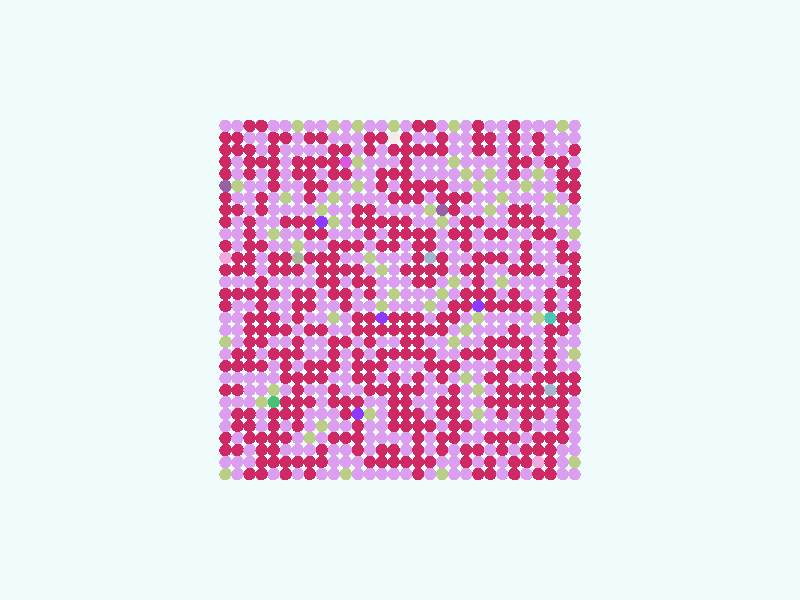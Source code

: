 global_settings {
  assumed_gamma 1
}
light_source {
  <-0.6, 1.6, 3.7>*10000
  rgb 1.3
}
camera {
  location <0,0,100>
  look_at <0,0,0>
}
background {
  color rgb < 0.87, 0.97, 0.97 >
}
sphere {
< -29.0, -29.0, 0 >, 1.0

pigment { color rgb < 0.7141749286144051, 0.340006762579217, 0.8595123746001486 >
}}
sphere {
< -29.0, -27.0, 0 >, 1.0

pigment { color rgb < 0.49225991145313097, 0.614063015345464, 0.2462491622105114 >
}}
sphere {
< -29.0, -25.0, 0 >, 1.0

pigment { color rgb < 0.7141749286144051, 0.340006762579217, 0.8595123746001486 >
}}
sphere {
< -29.0, -23.0, 0 >, 1.0

pigment { color rgb < 0.7141749286144051, 0.340006762579217, 0.8595123746001486 >
}}
sphere {
< -29.0, -21.0, 0 >, 1.0

pigment { color rgb < 0.7141749286144051, 0.340006762579217, 0.8595123746001486 >
}}
sphere {
< -29.0, -19.0, 0 >, 1.0

pigment { color rgb < 0.7141749286144051, 0.340006762579217, 0.8595123746001486 >
}}
sphere {
< -29.0, -17.0, 0 >, 1.0

pigment { color rgb < 0.7141749286144051, 0.340006762579217, 0.8595123746001486 >
}}
sphere {
< -29.0, -15.0, 0 >, 1.0

pigment { color rgb < 0.6178347927766874, 0.022620398747881243, 0.13124524520969438 >
}}
sphere {
< -29.0, -13.0, 0 >, 1.0

pigment { color rgb < 0.6178347927766874, 0.022620398747881243, 0.13124524520969438 >
}}
sphere {
< -29.0, -11.0, 0 >, 1.0

pigment { color rgb < 0.7141749286144051, 0.340006762579217, 0.8595123746001486 >
}}
sphere {
< -29.0, -9.0, 0 >, 1.0

pigment { color rgb < 0.49225991145313097, 0.614063015345464, 0.2462491622105114 >
}}
sphere {
< -29.0, -7.0, 0 >, 1.0

pigment { color rgb < 0.7141749286144051, 0.340006762579217, 0.8595123746001486 >
}}
sphere {
< -29.0, -5.0, 0 >, 1.0

pigment { color rgb < 0.7141749286144051, 0.340006762579217, 0.8595123746001486 >
}}
sphere {
< -29.0, -3.0, 0 >, 1.0

pigment { color rgb < 0.6178347927766874, 0.022620398747881243, 0.13124524520969438 >
}}
sphere {
< -29.0, -1.0, 0 >, 1.0

pigment { color rgb < 0.6178347927766874, 0.022620398747881243, 0.13124524520969438 >
}}
sphere {
< -29.0, 1.0, 0 >, 1.0

pigment { color rgb < 0.6178347927766874, 0.022620398747881243, 0.13124524520969438 >
}}
sphere {
< -29.0, 3.0, 0 >, 1.0

pigment { color rgb < 0.6178347927766874, 0.022620398747881243, 0.13124524520969438 >
}}
sphere {
< -29.0, 5.0, 0 >, 1.0

pigment { color rgb < 0.6178347927766874, 0.022620398747881243, 0.13124524520969438 >
}}
sphere {
< -29.0, 7.0, 0 >, 1.0

pigment { color rgb < 0.6178347927766874, 0.022620398747881243, 0.13124524520969438 >
}}
sphere {
< -29.0, 9.0, 0 >, 1.0

pigment { color rgb < 0.7141749286144051, 0.340006762579217, 0.8595123746001486 >
}}
sphere {
< -29.0, 11.0, 0 >, 1.0

pigment { color rgb < 0.49225991145313097, 0.614063015345464, 0.2462491622105114 >
}}
sphere {
< -29.0, 13.0, 0 >, 1.0

pigment { color rgb < 0.7141749286144051, 0.340006762579217, 0.8595123746001486 >
}}
sphere {
< -29.0, 15.0, 0 >, 1.0

pigment { color rgb < 0.7141749286144051, 0.340006762579217, 0.8595123746001486 >
}}
sphere {
< -29.0, 17.0, 0 >, 1.0

pigment { color rgb < 0.6178347927766874, 0.022620398747881243, 0.13124524520969438 >
}}
sphere {
< -29.0, 19.0, 0 >, 1.0

pigment { color rgb < 0.6178347927766874, 0.022620398747881243, 0.13124524520969438 >
}}
sphere {
< -29.0, 21.0, 0 >, 1.0

pigment { color rgb < 0.6178347927766874, 0.022620398747881243, 0.13124524520969438 >
}}
sphere {
< -29.0, 23.0, 0 >, 1.0

pigment { color rgb < 0.7141749286144051, 0.340006762579217, 0.8595123746001486 >
}}
sphere {
< -29.0, 25.0, 0 >, 1.0

pigment { color rgb < 0.6178347927766874, 0.022620398747881243, 0.13124524520969438 >
}}
sphere {
< -29.0, 27.0, 0 >, 1.0

pigment { color rgb < 0.7141749286144051, 0.340006762579217, 0.8595123746001486 >
}}
sphere {
< -29.0, 29.0, 0 >, 1.0

pigment { color rgb < 0.7141749286144051, 0.340006762579217, 0.8595123746001486 >
}}
sphere {
< -27.0, -29.0, 0 >, 1.0

pigment { color rgb < 0.7141749286144051, 0.340006762579217, 0.8595123746001486 >
}}
sphere {
< -27.0, -27.0, 0 >, 1.0

pigment { color rgb < 0.7141749286144051, 0.340006762579217, 0.8595123746001486 >
}}
sphere {
< -27.0, -25.0, 0 >, 1.0

pigment { color rgb < 0.7141749286144051, 0.340006762579217, 0.8595123746001486 >
}}
sphere {
< -27.0, -23.0, 0 >, 1.0

pigment { color rgb < 0.6178347927766874, 0.022620398747881243, 0.13124524520969438 >
}}
sphere {
< -27.0, -21.0, 0 >, 1.0

pigment { color rgb < 0.6178347927766874, 0.022620398747881243, 0.13124524520969438 >
}}
sphere {
< -27.0, -19.0, 0 >, 1.0

pigment { color rgb < 0.6178347927766874, 0.022620398747881243, 0.13124524520969438 >
}}
sphere {
< -27.0, -17.0, 0 >, 1.0

pigment { color rgb < 0.6178347927766874, 0.022620398747881243, 0.13124524520969438 >
}}
sphere {
< -27.0, -15.0, 0 >, 1.0

pigment { color rgb < 0.6178347927766874, 0.022620398747881243, 0.13124524520969438 >
}}
sphere {
< -27.0, -13.0, 0 >, 1.0

pigment { color rgb < 0.6178347927766874, 0.022620398747881243, 0.13124524520969438 >
}}
sphere {
< -27.0, -11.0, 0 >, 1.0

pigment { color rgb < 0.7141749286144051, 0.340006762579217, 0.8595123746001486 >
}}
sphere {
< -27.0, -9.0, 0 >, 1.0

pigment { color rgb < 0.7141749286144051, 0.340006762579217, 0.8595123746001486 >
}}
sphere {
< -27.0, -7.0, 0 >, 1.0

pigment { color rgb < 0.7141749286144051, 0.340006762579217, 0.8595123746001486 >
}}
sphere {
< -27.0, -5.0, 0 >, 1.0

pigment { color rgb < 0.6178347927766874, 0.022620398747881243, 0.13124524520969438 >
}}
sphere {
< -27.0, -3.0, 0 >, 1.0

pigment { color rgb < 0.6178347927766874, 0.022620398747881243, 0.13124524520969438 >
}}
sphere {
< -27.0, -1.0, 0 >, 1.0

pigment { color rgb < 0.7141749286144051, 0.340006762579217, 0.8595123746001486 >
}}
sphere {
< -27.0, 1.0, 0 >, 1.0

pigment { color rgb < 0.7141749286144051, 0.340006762579217, 0.8595123746001486 >
}}
sphere {
< -27.0, 3.0, 0 >, 1.0

pigment { color rgb < 0.6178347927766874, 0.022620398747881243, 0.13124524520969438 >
}}
sphere {
< -27.0, 5.0, 0 >, 1.0

pigment { color rgb < 0.7141749286144051, 0.340006762579217, 0.8595123746001486 >
}}
sphere {
< -27.0, 7.0, 0 >, 1.0

pigment { color rgb < 0.6178347927766874, 0.022620398747881243, 0.13124524520969438 >
}}
sphere {
< -27.0, 9.0, 0 >, 1.0

pigment { color rgb < 0.6178347927766874, 0.022620398747881243, 0.13124524520969438 >
}}
sphere {
< -27.0, 11.0, 0 >, 1.0

pigment { color rgb < 0.7141749286144051, 0.340006762579217, 0.8595123746001486 >
}}
sphere {
< -27.0, 13.0, 0 >, 1.0

pigment { color rgb < 0.7141749286144051, 0.340006762579217, 0.8595123746001486 >
}}
sphere {
< -27.0, 15.0, 0 >, 1.0

pigment { color rgb < 0.49225991145313097, 0.614063015345464, 0.2462491622105114 >
}}
sphere {
< -27.0, 17.0, 0 >, 1.0

pigment { color rgb < 0.7141749286144051, 0.340006762579217, 0.8595123746001486 >
}}
sphere {
< -27.0, 19.0, 0 >, 1.0

pigment { color rgb < 0.6178347927766874, 0.022620398747881243, 0.13124524520969438 >
}}
sphere {
< -27.0, 21.0, 0 >, 1.0

pigment { color rgb < 0.6178347927766874, 0.022620398747881243, 0.13124524520969438 >
}}
sphere {
< -27.0, 23.0, 0 >, 1.0

pigment { color rgb < 0.6178347927766874, 0.022620398747881243, 0.13124524520969438 >
}}
sphere {
< -27.0, 25.0, 0 >, 1.0

pigment { color rgb < 0.7141749286144051, 0.340006762579217, 0.8595123746001486 >
}}
sphere {
< -27.0, 27.0, 0 >, 1.0

pigment { color rgb < 0.7141749286144051, 0.340006762579217, 0.8595123746001486 >
}}
sphere {
< -27.0, 29.0, 0 >, 1.0

pigment { color rgb < 0.49225991145313097, 0.614063015345464, 0.2462491622105114 >
}}
sphere {
< -25.0, -29.0, 0 >, 1.0

pigment { color rgb < 0.6178347927766874, 0.022620398747881243, 0.13124524520969438 >
}}
sphere {
< -25.0, -27.0, 0 >, 1.0

pigment { color rgb < 0.6178347927766874, 0.022620398747881243, 0.13124524520969438 >
}}
sphere {
< -25.0, -25.0, 0 >, 1.0

pigment { color rgb < 0.6178347927766874, 0.022620398747881243, 0.13124524520969438 >
}}
sphere {
< -25.0, -23.0, 0 >, 1.0

pigment { color rgb < 0.6178347927766874, 0.022620398747881243, 0.13124524520969438 >
}}
sphere {
< -25.0, -21.0, 0 >, 1.0

pigment { color rgb < 0.7141749286144051, 0.340006762579217, 0.8595123746001486 >
}}
sphere {
< -25.0, -19.0, 0 >, 1.0

pigment { color rgb < 0.7141749286144051, 0.340006762579217, 0.8595123746001486 >
}}
sphere {
< -25.0, -17.0, 0 >, 1.0

pigment { color rgb < 0.6178347927766874, 0.022620398747881243, 0.13124524520969438 >
}}
sphere {
< -25.0, -15.0, 0 >, 1.0

pigment { color rgb < 0.3543688489528346, 0.4755683204390252, 0.6215424155812052 >
}}
sphere {
< -25.0, -13.0, 0 >, 1.0

pigment { color rgb < 0.6178347927766874, 0.022620398747881243, 0.13124524520969438 >
}}
sphere {
< -25.0, -11.0, 0 >, 1.0

pigment { color rgb < 0.6178347927766874, 0.022620398747881243, 0.13124524520969438 >
}}
sphere {
< -25.0, -9.0, 0 >, 1.0

pigment { color rgb < 0.6178347927766874, 0.022620398747881243, 0.13124524520969438 >
}}
sphere {
< -25.0, -7.0, 0 >, 1.0

pigment { color rgb < 0.6178347927766874, 0.022620398747881243, 0.13124524520969438 >
}}
sphere {
< -25.0, -5.0, 0 >, 1.0

pigment { color rgb < 0.6178347927766874, 0.022620398747881243, 0.13124524520969438 >
}}
sphere {
< -25.0, -3.0, 0 >, 1.0

pigment { color rgb < 0.0700715520655959, 0.558423580077287, 0.46804192872144534 >
}}
sphere {
< -25.0, -1.0, 0 >, 1.0

pigment { color rgb < 0.6178347927766874, 0.022620398747881243, 0.13124524520969438 >
}}
sphere {
< -25.0, 1.0, 0 >, 1.0

pigment { color rgb < 0.6178347927766874, 0.022620398747881243, 0.13124524520969438 >
}}
sphere {
< -25.0, 3.0, 0 >, 1.0

pigment { color rgb < 0.7141749286144051, 0.340006762579217, 0.8595123746001486 >
}}
sphere {
< -25.0, 5.0, 0 >, 1.0

pigment { color rgb < 0.7141749286144051, 0.340006762579217, 0.8595123746001486 >
}}
sphere {
< -25.0, 7.0, 0 >, 1.0

pigment { color rgb < 0.7141749286144051, 0.340006762579217, 0.8595123746001486 >
}}
sphere {
< -25.0, 9.0, 0 >, 1.0

pigment { color rgb < 0.7141749286144051, 0.340006762579217, 0.8595123746001486 >
}}
sphere {
< -25.0, 11.0, 0 >, 1.0

pigment { color rgb < 0.6178347927766874, 0.022620398747881243, 0.13124524520969438 >
}}
sphere {
< -25.0, 13.0, 0 >, 1.0

pigment { color rgb < 0.7141749286144051, 0.340006762579217, 0.8595123746001486 >
}}
sphere {
< -25.0, 15.0, 0 >, 1.0

pigment { color rgb < 0.7141749286144051, 0.340006762579217, 0.8595123746001486 >
}}
sphere {
< -25.0, 17.0, 0 >, 1.0

pigment { color rgb < 0.49225991145313097, 0.614063015345464, 0.2462491622105114 >
}}
sphere {
< -25.0, 19.0, 0 >, 1.0

pigment { color rgb < 0.7141749286144051, 0.340006762579217, 0.8595123746001486 >
}}
sphere {
< -25.0, 21.0, 0 >, 1.0

pigment { color rgb < 0.7141749286144051, 0.340006762579217, 0.8595123746001486 >
}}
sphere {
< -25.0, 23.0, 0 >, 1.0

pigment { color rgb < 0.6178347927766874, 0.022620398747881243, 0.13124524520969438 >
}}
sphere {
< -25.0, 25.0, 0 >, 1.0

pigment { color rgb < 0.7141749286144051, 0.340006762579217, 0.8595123746001486 >
}}
sphere {
< -25.0, 27.0, 0 >, 1.0

pigment { color rgb < 0.7141749286144051, 0.340006762579217, 0.8595123746001486 >
}}
sphere {
< -25.0, 29.0, 0 >, 1.0

pigment { color rgb < 0.7141749286144051, 0.340006762579217, 0.8595123746001486 >
}}
sphere {
< -23.0, -29.0, 0 >, 1.0

pigment { color rgb < 0.6178347927766874, 0.022620398747881243, 0.13124524520969438 >
}}
sphere {
< -23.0, -27.0, 0 >, 1.0

pigment { color rgb < 0.8936044095666724, 0.3969920941409337, 0.7240653952020136 >
}}
sphere {
< -23.0, -25.0, 0 >, 1.0

pigment { color rgb < 0.6178347927766874, 0.022620398747881243, 0.13124524520969438 >
}}
sphere {
< -23.0, -23.0, 0 >, 1.0

pigment { color rgb < 0.6178347927766874, 0.022620398747881243, 0.13124524520969438 >
}}
sphere {
< -23.0, -21.0, 0 >, 1.0

pigment { color rgb < 0.7141749286144051, 0.340006762579217, 0.8595123746001486 >
}}
sphere {
< -23.0, -19.0, 0 >, 1.0

pigment { color rgb < 0.6178347927766874, 0.022620398747881243, 0.13124524520969438 >
}}
sphere {
< -23.0, -17.0, 0 >, 1.0

pigment { color rgb < 0.6178347927766874, 0.022620398747881243, 0.13124524520969438 >
}}
sphere {
< -23.0, -15.0, 0 >, 1.0

pigment { color rgb < 0.6178347927766874, 0.022620398747881243, 0.13124524520969438 >
}}
sphere {
< -23.0, -13.0, 0 >, 1.0

pigment { color rgb < 0.6178347927766874, 0.022620398747881243, 0.13124524520969438 >
}}
sphere {
< -23.0, -11.0, 0 >, 1.0

pigment { color rgb < 0.7141749286144051, 0.340006762579217, 0.8595123746001486 >
}}
sphere {
< -23.0, -9.0, 0 >, 1.0

pigment { color rgb < 0.7141749286144051, 0.340006762579217, 0.8595123746001486 >
}}
sphere {
< -23.0, -7.0, 0 >, 1.0

pigment { color rgb < 0.7141749286144051, 0.340006762579217, 0.8595123746001486 >
}}
sphere {
< -23.0, -5.0, 0 >, 1.0

pigment { color rgb < 0.7141749286144051, 0.340006762579217, 0.8595123746001486 >
}}
sphere {
< -23.0, -3.0, 0 >, 1.0

pigment { color rgb < 0.49225991145313097, 0.614063015345464, 0.2462491622105114 >
}}
sphere {
< -23.0, -1.0, 0 >, 1.0

pigment { color rgb < 0.7141749286144051, 0.340006762579217, 0.8595123746001486 >
}}
sphere {
< -23.0, 1.0, 0 >, 1.0

pigment { color rgb < 0.7141749286144051, 0.340006762579217, 0.8595123746001486 >
}}
sphere {
< -23.0, 3.0, 0 >, 1.0

pigment { color rgb < 0.7141749286144051, 0.340006762579217, 0.8595123746001486 >
}}
sphere {
< -23.0, 5.0, 0 >, 1.0

pigment { color rgb < 0.6178347927766874, 0.022620398747881243, 0.13124524520969438 >
}}
sphere {
< -23.0, 7.0, 0 >, 1.0

pigment { color rgb < 0.7141749286144051, 0.340006762579217, 0.8595123746001486 >
}}
sphere {
< -23.0, 9.0, 0 >, 1.0

pigment { color rgb < 0.7141749286144051, 0.340006762579217, 0.8595123746001486 >
}}
sphere {
< -23.0, 11.0, 0 >, 1.0

pigment { color rgb < 0.6178347927766874, 0.022620398747881243, 0.13124524520969438 >
}}
sphere {
< -23.0, 13.0, 0 >, 1.0

pigment { color rgb < 0.6178347927766874, 0.022620398747881243, 0.13124524520969438 >
}}
sphere {
< -23.0, 15.0, 0 >, 1.0

pigment { color rgb < 0.7141749286144051, 0.340006762579217, 0.8595123746001486 >
}}
sphere {
< -23.0, 17.0, 0 >, 1.0

pigment { color rgb < 0.7141749286144051, 0.340006762579217, 0.8595123746001486 >
}}
sphere {
< -23.0, 19.0, 0 >, 1.0

pigment { color rgb < 0.7141749286144051, 0.340006762579217, 0.8595123746001486 >
}}
sphere {
< -23.0, 21.0, 0 >, 1.0

pigment { color rgb < 0.49225991145313097, 0.614063015345464, 0.2462491622105114 >
}}
sphere {
< -23.0, 23.0, 0 >, 1.0

pigment { color rgb < 0.7141749286144051, 0.340006762579217, 0.8595123746001486 >
}}
sphere {
< -23.0, 25.0, 0 >, 1.0

pigment { color rgb < 0.6178347927766874, 0.022620398747881243, 0.13124524520969438 >
}}
sphere {
< -23.0, 27.0, 0 >, 1.0

pigment { color rgb < 0.6178347927766874, 0.022620398747881243, 0.13124524520969438 >
}}
sphere {
< -23.0, 29.0, 0 >, 1.0

pigment { color rgb < 0.7141749286144051, 0.340006762579217, 0.8595123746001486 >
}}
sphere {
< -21.0, -29.0, 0 >, 1.0

pigment { color rgb < 0.7141749286144051, 0.340006762579217, 0.8595123746001486 >
}}
sphere {
< -21.0, -27.0, 0 >, 1.0

pigment { color rgb < 0.6178347927766874, 0.022620398747881243, 0.13124524520969438 >
}}
sphere {
< -21.0, -25.0, 0 >, 1.0

pigment { color rgb < 0.6178347927766874, 0.022620398747881243, 0.13124524520969438 >
}}
sphere {
< -21.0, -23.0, 0 >, 1.0

pigment { color rgb < 0.7141749286144051, 0.340006762579217, 0.8595123746001486 >
}}
sphere {
< -21.0, -21.0, 0 >, 1.0

pigment { color rgb < 0.6178347927766874, 0.022620398747881243, 0.13124524520969438 >
}}
sphere {
< -21.0, -19.0, 0 >, 1.0

pigment { color rgb < 0.6178347927766874, 0.022620398747881243, 0.13124524520969438 >
}}
sphere {
< -21.0, -17.0, 0 >, 1.0

pigment { color rgb < 0.6178347927766874, 0.022620398747881243, 0.13124524520969438 >
}}
sphere {
< -21.0, -15.0, 0 >, 1.0

pigment { color rgb < 0.6178347927766874, 0.022620398747881243, 0.13124524520969438 >
}}
sphere {
< -21.0, -13.0, 0 >, 1.0

pigment { color rgb < 0.7141749286144051, 0.340006762579217, 0.8595123746001486 >
}}
sphere {
< -21.0, -11.0, 0 >, 1.0

pigment { color rgb < 0.6178347927766874, 0.022620398747881243, 0.13124524520969438 >
}}
sphere {
< -21.0, -9.0, 0 >, 1.0

pigment { color rgb < 0.6178347927766874, 0.022620398747881243, 0.13124524520969438 >
}}
sphere {
< -21.0, -7.0, 0 >, 1.0

pigment { color rgb < 0.6178347927766874, 0.022620398747881243, 0.13124524520969438 >
}}
sphere {
< -21.0, -5.0, 0 >, 1.0

pigment { color rgb < 0.7141749286144051, 0.340006762579217, 0.8595123746001486 >
}}
sphere {
< -21.0, -3.0, 0 >, 1.0

pigment { color rgb < 0.7141749286144051, 0.340006762579217, 0.8595123746001486 >
}}
sphere {
< -21.0, -1.0, 0 >, 1.0

pigment { color rgb < 0.6178347927766874, 0.022620398747881243, 0.13124524520969438 >
}}
sphere {
< -21.0, 1.0, 0 >, 1.0

pigment { color rgb < 0.7141749286144051, 0.340006762579217, 0.8595123746001486 >
}}
sphere {
< -21.0, 3.0, 0 >, 1.0

pigment { color rgb < 0.7141749286144051, 0.340006762579217, 0.8595123746001486 >
}}
sphere {
< -21.0, 5.0, 0 >, 1.0

pigment { color rgb < 0.6178347927766874, 0.022620398747881243, 0.13124524520969438 >
}}
sphere {
< -21.0, 7.0, 0 >, 1.0

pigment { color rgb < 0.6178347927766874, 0.022620398747881243, 0.13124524520969438 >
}}
sphere {
< -21.0, 9.0, 0 >, 1.0

pigment { color rgb < 0.6178347927766874, 0.022620398747881243, 0.13124524520969438 >
}}
sphere {
< -21.0, 11.0, 0 >, 1.0

pigment { color rgb < 0.7141749286144051, 0.340006762579217, 0.8595123746001486 >
}}
sphere {
< -21.0, 13.0, 0 >, 1.0

pigment { color rgb < 0.6178347927766874, 0.022620398747881243, 0.13124524520969438 >
}}
sphere {
< -21.0, 15.0, 0 >, 1.0

pigment { color rgb < 0.6178347927766874, 0.022620398747881243, 0.13124524520969438 >
}}
sphere {
< -21.0, 17.0, 0 >, 1.0

pigment { color rgb < 0.7141749286144051, 0.340006762579217, 0.8595123746001486 >
}}
sphere {
< -21.0, 19.0, 0 >, 1.0

pigment { color rgb < 0.49225991145313097, 0.614063015345464, 0.2462491622105114 >
}}
sphere {
< -21.0, 21.0, 0 >, 1.0

pigment { color rgb < 0.7141749286144051, 0.340006762579217, 0.8595123746001486 >
}}
sphere {
< -21.0, 23.0, 0 >, 1.0

pigment { color rgb < 0.6178347927766874, 0.022620398747881243, 0.13124524520969438 >
}}
sphere {
< -21.0, 25.0, 0 >, 1.0

pigment { color rgb < 0.7141749286144051, 0.340006762579217, 0.8595123746001486 >
}}
sphere {
< -21.0, 27.0, 0 >, 1.0

pigment { color rgb < 0.7141749286144051, 0.340006762579217, 0.8595123746001486 >
}}
sphere {
< -21.0, 29.0, 0 >, 1.0

pigment { color rgb < 0.7141749286144051, 0.340006762579217, 0.8595123746001486 >
}}
sphere {
< -19.0, -29.0, 0 >, 1.0

pigment { color rgb < 0.6178347927766874, 0.022620398747881243, 0.13124524520969438 >
}}
sphere {
< -19.0, -27.0, 0 >, 1.0

pigment { color rgb < 0.6178347927766874, 0.022620398747881243, 0.13124524520969438 >
}}
sphere {
< -19.0, -25.0, 0 >, 1.0

pigment { color rgb < 0.7141749286144051, 0.340006762579217, 0.8595123746001486 >
}}
sphere {
< -19.0, -23.0, 0 >, 1.0

pigment { color rgb < 0.6178347927766874, 0.022620398747881243, 0.13124524520969438 >
}}
sphere {
< -19.0, -21.0, 0 >, 1.0

pigment { color rgb < 0.7141749286144051, 0.340006762579217, 0.8595123746001486 >
}}
sphere {
< -19.0, -19.0, 0 >, 1.0

pigment { color rgb < 0.7141749286144051, 0.340006762579217, 0.8595123746001486 >
}}
sphere {
< -19.0, -17.0, 0 >, 1.0

pigment { color rgb < 0.6178347927766874, 0.022620398747881243, 0.13124524520969438 >
}}
sphere {
< -19.0, -15.0, 0 >, 1.0

pigment { color rgb < 0.6178347927766874, 0.022620398747881243, 0.13124524520969438 >
}}
sphere {
< -19.0, -13.0, 0 >, 1.0

pigment { color rgb < 0.7141749286144051, 0.340006762579217, 0.8595123746001486 >
}}
sphere {
< -19.0, -11.0, 0 >, 1.0

pigment { color rgb < 0.6178347927766874, 0.022620398747881243, 0.13124524520969438 >
}}
sphere {
< -19.0, -9.0, 0 >, 1.0

pigment { color rgb < 0.7141749286144051, 0.340006762579217, 0.8595123746001486 >
}}
sphere {
< -19.0, -7.0, 0 >, 1.0

pigment { color rgb < 0.6178347927766874, 0.022620398747881243, 0.13124524520969438 >
}}
sphere {
< -19.0, -5.0, 0 >, 1.0

pigment { color rgb < 0.6178347927766874, 0.022620398747881243, 0.13124524520969438 >
}}
sphere {
< -19.0, -3.0, 0 >, 1.0

pigment { color rgb < 0.7141749286144051, 0.340006762579217, 0.8595123746001486 >
}}
sphere {
< -19.0, -1.0, 0 >, 1.0

pigment { color rgb < 0.6178347927766874, 0.022620398747881243, 0.13124524520969438 >
}}
sphere {
< -19.0, 1.0, 0 >, 1.0

pigment { color rgb < 0.6178347927766874, 0.022620398747881243, 0.13124524520969438 >
}}
sphere {
< -19.0, 3.0, 0 >, 1.0

pigment { color rgb < 0.7141749286144051, 0.340006762579217, 0.8595123746001486 >
}}
sphere {
< -19.0, 5.0, 0 >, 1.0

pigment { color rgb < 0.6178347927766874, 0.022620398747881243, 0.13124524520969438 >
}}
sphere {
< -19.0, 7.0, 0 >, 1.0

pigment { color rgb < 0.7141749286144051, 0.340006762579217, 0.8595123746001486 >
}}
sphere {
< -19.0, 9.0, 0 >, 1.0

pigment { color rgb < 0.7141749286144051, 0.340006762579217, 0.8595123746001486 >
}}
sphere {
< -19.0, 11.0, 0 >, 1.0

pigment { color rgb < 0.7141749286144051, 0.340006762579217, 0.8595123746001486 >
}}
sphere {
< -19.0, 13.0, 0 >, 1.0

pigment { color rgb < 0.6178347927766874, 0.022620398747881243, 0.13124524520969438 >
}}
sphere {
< -19.0, 15.0, 0 >, 1.0

pigment { color rgb < 0.6178347927766874, 0.022620398747881243, 0.13124524520969438 >
}}
sphere {
< -19.0, 17.0, 0 >, 1.0

pigment { color rgb < 0.7141749286144051, 0.340006762579217, 0.8595123746001486 >
}}
sphere {
< -19.0, 19.0, 0 >, 1.0

pigment { color rgb < 0.7141749286144051, 0.340006762579217, 0.8595123746001486 >
}}
sphere {
< -19.0, 21.0, 0 >, 1.0

pigment { color rgb < 0.6178347927766874, 0.022620398747881243, 0.13124524520969438 >
}}
sphere {
< -19.0, 23.0, 0 >, 1.0

pigment { color rgb < 0.6178347927766874, 0.022620398747881243, 0.13124524520969438 >
}}
sphere {
< -19.0, 25.0, 0 >, 1.0

pigment { color rgb < 0.6178347927766874, 0.022620398747881243, 0.13124524520969438 >
}}
sphere {
< -19.0, 27.0, 0 >, 1.0

pigment { color rgb < 0.6178347927766874, 0.022620398747881243, 0.13124524520969438 >
}}
sphere {
< -19.0, 29.0, 0 >, 1.0

pigment { color rgb < 0.6178347927766874, 0.022620398747881243, 0.13124524520969438 >
}}
sphere {
< -17.0, -29.0, 0 >, 1.0

pigment { color rgb < 0.7141749286144051, 0.340006762579217, 0.8595123746001486 >
}}
sphere {
< -17.0, -27.0, 0 >, 1.0

pigment { color rgb < 0.7141749286144051, 0.340006762579217, 0.8595123746001486 >
}}
sphere {
< -17.0, -25.0, 0 >, 1.0

pigment { color rgb < 0.6178347927766874, 0.022620398747881243, 0.13124524520969438 >
}}
sphere {
< -17.0, -23.0, 0 >, 1.0

pigment { color rgb < 0.6178347927766874, 0.022620398747881243, 0.13124524520969438 >
}}
sphere {
< -17.0, -21.0, 0 >, 1.0

pigment { color rgb < 0.7141749286144051, 0.340006762579217, 0.8595123746001486 >
}}
sphere {
< -17.0, -19.0, 0 >, 1.0

pigment { color rgb < 0.6178347927766874, 0.022620398747881243, 0.13124524520969438 >
}}
sphere {
< -17.0, -17.0, 0 >, 1.0

pigment { color rgb < 0.6178347927766874, 0.022620398747881243, 0.13124524520969438 >
}}
sphere {
< -17.0, -15.0, 0 >, 1.0

pigment { color rgb < 0.6178347927766874, 0.022620398747881243, 0.13124524520969438 >
}}
sphere {
< -17.0, -13.0, 0 >, 1.0

pigment { color rgb < 0.6178347927766874, 0.022620398747881243, 0.13124524520969438 >
}}
sphere {
< -17.0, -11.0, 0 >, 1.0

pigment { color rgb < 0.6178347927766874, 0.022620398747881243, 0.13124524520969438 >
}}
sphere {
< -17.0, -9.0, 0 >, 1.0

pigment { color rgb < 0.7141749286144051, 0.340006762579217, 0.8595123746001486 >
}}
sphere {
< -17.0, -7.0, 0 >, 1.0

pigment { color rgb < 0.6178347927766874, 0.022620398747881243, 0.13124524520969438 >
}}
sphere {
< -17.0, -5.0, 0 >, 1.0

pigment { color rgb < 0.7141749286144051, 0.340006762579217, 0.8595123746001486 >
}}
sphere {
< -17.0, -3.0, 0 >, 1.0

pigment { color rgb < 0.7141749286144051, 0.340006762579217, 0.8595123746001486 >
}}
sphere {
< -17.0, -1.0, 0 >, 1.0

pigment { color rgb < 0.6178347927766874, 0.022620398747881243, 0.13124524520969438 >
}}
sphere {
< -17.0, 1.0, 0 >, 1.0

pigment { color rgb < 0.7141749286144051, 0.340006762579217, 0.8595123746001486 >
}}
sphere {
< -17.0, 3.0, 0 >, 1.0

pigment { color rgb < 0.49225991145313097, 0.614063015345464, 0.2462491622105114 >
}}
sphere {
< -17.0, 5.0, 0 >, 1.0

pigment { color rgb < 0.7141749286144051, 0.340006762579217, 0.8595123746001486 >
}}
sphere {
< -17.0, 7.0, 0 >, 1.0

pigment { color rgb < 0.6178347927766874, 0.022620398747881243, 0.13124524520969438 >
}}
sphere {
< -17.0, 9.0, 0 >, 1.0

pigment { color rgb < 0.7141749286144051, 0.340006762579217, 0.8595123746001486 >
}}
sphere {
< -17.0, 11.0, 0 >, 1.0

pigment { color rgb < 0.6178347927766874, 0.022620398747881243, 0.13124524520969438 >
}}
sphere {
< -17.0, 13.0, 0 >, 1.0

pigment { color rgb < 0.7141749286144051, 0.340006762579217, 0.8595123746001486 >
}}
sphere {
< -17.0, 15.0, 0 >, 1.0

pigment { color rgb < 0.7141749286144051, 0.340006762579217, 0.8595123746001486 >
}}
sphere {
< -17.0, 17.0, 0 >, 1.0

pigment { color rgb < 0.49225991145313097, 0.614063015345464, 0.2462491622105114 >
}}
sphere {
< -17.0, 19.0, 0 >, 1.0

pigment { color rgb < 0.7141749286144051, 0.340006762579217, 0.8595123746001486 >
}}
sphere {
< -17.0, 21.0, 0 >, 1.0

pigment { color rgb < 0.7141749286144051, 0.340006762579217, 0.8595123746001486 >
}}
sphere {
< -17.0, 23.0, 0 >, 1.0

pigment { color rgb < 0.7141749286144051, 0.340006762579217, 0.8595123746001486 >
}}
sphere {
< -17.0, 25.0, 0 >, 1.0

pigment { color rgb < 0.7141749286144051, 0.340006762579217, 0.8595123746001486 >
}}
sphere {
< -17.0, 27.0, 0 >, 1.0

pigment { color rgb < 0.7141749286144051, 0.340006762579217, 0.8595123746001486 >
}}
sphere {
< -17.0, 29.0, 0 >, 1.0

pigment { color rgb < 0.7141749286144051, 0.340006762579217, 0.8595123746001486 >
}}
sphere {
< -15.0, -29.0, 0 >, 1.0

pigment { color rgb < 0.6178347927766874, 0.022620398747881243, 0.13124524520969438 >
}}
sphere {
< -15.0, -27.0, 0 >, 1.0

pigment { color rgb < 0.6178347927766874, 0.022620398747881243, 0.13124524520969438 >
}}
sphere {
< -15.0, -25.0, 0 >, 1.0

pigment { color rgb < 0.7141749286144051, 0.340006762579217, 0.8595123746001486 >
}}
sphere {
< -15.0, -23.0, 0 >, 1.0

pigment { color rgb < 0.6178347927766874, 0.022620398747881243, 0.13124524520969438 >
}}
sphere {
< -15.0, -21.0, 0 >, 1.0

pigment { color rgb < 0.7141749286144051, 0.340006762579217, 0.8595123746001486 >
}}
sphere {
< -15.0, -19.0, 0 >, 1.0

pigment { color rgb < 0.7141749286144051, 0.340006762579217, 0.8595123746001486 >
}}
sphere {
< -15.0, -17.0, 0 >, 1.0

pigment { color rgb < 0.6178347927766874, 0.022620398747881243, 0.13124524520969438 >
}}
sphere {
< -15.0, -15.0, 0 >, 1.0

pigment { color rgb < 0.7141749286144051, 0.340006762579217, 0.8595123746001486 >
}}
sphere {
< -15.0, -13.0, 0 >, 1.0

pigment { color rgb < 0.6178347927766874, 0.022620398747881243, 0.13124524520969438 >
}}
sphere {
< -15.0, -11.0, 0 >, 1.0

pigment { color rgb < 0.7141749286144051, 0.340006762579217, 0.8595123746001486 >
}}
sphere {
< -15.0, -9.0, 0 >, 1.0

pigment { color rgb < 0.6178347927766874, 0.022620398747881243, 0.13124524520969438 >
}}
sphere {
< -15.0, -7.0, 0 >, 1.0

pigment { color rgb < 0.6178347927766874, 0.022620398747881243, 0.13124524520969438 >
}}
sphere {
< -15.0, -5.0, 0 >, 1.0

pigment { color rgb < 0.7141749286144051, 0.340006762579217, 0.8595123746001486 >
}}
sphere {
< -15.0, -3.0, 0 >, 1.0

pigment { color rgb < 0.7141749286144051, 0.340006762579217, 0.8595123746001486 >
}}
sphere {
< -15.0, -1.0, 0 >, 1.0

pigment { color rgb < 0.6178347927766874, 0.022620398747881243, 0.13124524520969438 >
}}
sphere {
< -15.0, 1.0, 0 >, 1.0

pigment { color rgb < 0.6178347927766874, 0.022620398747881243, 0.13124524520969438 >
}}
sphere {
< -15.0, 3.0, 0 >, 1.0

pigment { color rgb < 0.7141749286144051, 0.340006762579217, 0.8595123746001486 >
}}
sphere {
< -15.0, 5.0, 0 >, 1.0

pigment { color rgb < 0.7141749286144051, 0.340006762579217, 0.8595123746001486 >
}}
sphere {
< -15.0, 7.0, 0 >, 1.0

pigment { color rgb < 0.6178347927766874, 0.022620398747881243, 0.13124524520969438 >
}}
sphere {
< -15.0, 9.0, 0 >, 1.0

pigment { color rgb < 0.7141749286144051, 0.340006762579217, 0.8595123746001486 >
}}
sphere {
< -15.0, 11.0, 0 >, 1.0

pigment { color rgb < 0.6178347927766874, 0.022620398747881243, 0.13124524520969438 >
}}
sphere {
< -15.0, 13.0, 0 >, 1.0

pigment { color rgb < 0.7141749286144051, 0.340006762579217, 0.8595123746001486 >
}}
sphere {
< -15.0, 15.0, 0 >, 1.0

pigment { color rgb < 0.49225991145313097, 0.614063015345464, 0.2462491622105114 >
}}
sphere {
< -15.0, 17.0, 0 >, 1.0

pigment { color rgb < 0.7141749286144051, 0.340006762579217, 0.8595123746001486 >
}}
sphere {
< -15.0, 19.0, 0 >, 1.0

pigment { color rgb < 0.7141749286144051, 0.340006762579217, 0.8595123746001486 >
}}
sphere {
< -15.0, 21.0, 0 >, 1.0

pigment { color rgb < 0.49225991145313097, 0.614063015345464, 0.2462491622105114 >
}}
sphere {
< -15.0, 23.0, 0 >, 1.0

pigment { color rgb < 0.7141749286144051, 0.340006762579217, 0.8595123746001486 >
}}
sphere {
< -15.0, 25.0, 0 >, 1.0

pigment { color rgb < 0.6178347927766874, 0.022620398747881243, 0.13124524520969438 >
}}
sphere {
< -15.0, 27.0, 0 >, 1.0

pigment { color rgb < 0.6178347927766874, 0.022620398747881243, 0.13124524520969438 >
}}
sphere {
< -15.0, 29.0, 0 >, 1.0

pigment { color rgb < 0.7141749286144051, 0.340006762579217, 0.8595123746001486 >
}}
sphere {
< -13.0, -29.0, 0 >, 1.0

pigment { color rgb < 0.6178347927766874, 0.022620398747881243, 0.13124524520969438 >
}}
sphere {
< -13.0, -27.0, 0 >, 1.0

pigment { color rgb < 0.7141749286144051, 0.340006762579217, 0.8595123746001486 >
}}
sphere {
< -13.0, -25.0, 0 >, 1.0

pigment { color rgb < 0.6178347927766874, 0.022620398747881243, 0.13124524520969438 >
}}
sphere {
< -13.0, -23.0, 0 >, 1.0

pigment { color rgb < 0.7141749286144051, 0.340006762579217, 0.8595123746001486 >
}}
sphere {
< -13.0, -21.0, 0 >, 1.0

pigment { color rgb < 0.7141749286144051, 0.340006762579217, 0.8595123746001486 >
}}
sphere {
< -13.0, -19.0, 0 >, 1.0

pigment { color rgb < 0.49225991145313097, 0.614063015345464, 0.2462491622105114 >
}}
sphere {
< -13.0, -17.0, 0 >, 1.0

pigment { color rgb < 0.7141749286144051, 0.340006762579217, 0.8595123746001486 >
}}
sphere {
< -13.0, -15.0, 0 >, 1.0

pigment { color rgb < 0.49225991145313097, 0.614063015345464, 0.2462491622105114 >
}}
sphere {
< -13.0, -13.0, 0 >, 1.0

pigment { color rgb < 0.7141749286144051, 0.340006762579217, 0.8595123746001486 >
}}
sphere {
< -13.0, -11.0, 0 >, 1.0

pigment { color rgb < 0.7141749286144051, 0.340006762579217, 0.8595123746001486 >
}}
sphere {
< -13.0, -9.0, 0 >, 1.0

pigment { color rgb < 0.6178347927766874, 0.022620398747881243, 0.13124524520969438 >
}}
sphere {
< -13.0, -7.0, 0 >, 1.0

pigment { color rgb < 0.7141749286144051, 0.340006762579217, 0.8595123746001486 >
}}
sphere {
< -13.0, -5.0, 0 >, 1.0

pigment { color rgb < 0.7141749286144051, 0.340006762579217, 0.8595123746001486 >
}}
sphere {
< -13.0, -3.0, 0 >, 1.0

pigment { color rgb < 0.49225991145313097, 0.614063015345464, 0.2462491622105114 >
}}
sphere {
< -13.0, -1.0, 0 >, 1.0

pigment { color rgb < 0.2630536968141175, 0.041786361683293305, 0.9962556263910864 >
}}
sphere {
< -13.0, 1.0, 0 >, 1.0

pigment { color rgb < 0.6178347927766874, 0.022620398747881243, 0.13124524520969438 >
}}
sphere {
< -13.0, 3.0, 0 >, 1.0

pigment { color rgb < 0.6178347927766874, 0.022620398747881243, 0.13124524520969438 >
}}
sphere {
< -13.0, 5.0, 0 >, 1.0

pigment { color rgb < 0.6178347927766874, 0.022620398747881243, 0.13124524520969438 >
}}
sphere {
< -13.0, 7.0, 0 >, 1.0

pigment { color rgb < 0.6178347927766874, 0.022620398747881243, 0.13124524520969438 >
}}
sphere {
< -13.0, 9.0, 0 >, 1.0

pigment { color rgb < 0.7141749286144051, 0.340006762579217, 0.8595123746001486 >
}}
sphere {
< -13.0, 11.0, 0 >, 1.0

pigment { color rgb < 0.7141749286144051, 0.340006762579217, 0.8595123746001486 >
}}
sphere {
< -13.0, 13.0, 0 >, 1.0

pigment { color rgb < 0.6178347927766874, 0.022620398747881243, 0.13124524520969438 >
}}
sphere {
< -13.0, 15.0, 0 >, 1.0

pigment { color rgb < 0.7141749286144051, 0.340006762579217, 0.8595123746001486 >
}}
sphere {
< -13.0, 17.0, 0 >, 1.0

pigment { color rgb < 0.7141749286144051, 0.340006762579217, 0.8595123746001486 >
}}
sphere {
< -13.0, 19.0, 0 >, 1.0

pigment { color rgb < 0.49225991145313097, 0.614063015345464, 0.2462491622105114 >
}}
sphere {
< -13.0, 21.0, 0 >, 1.0

pigment { color rgb < 0.7141749286144051, 0.340006762579217, 0.8595123746001486 >
}}
sphere {
< -13.0, 23.0, 0 >, 1.0

pigment { color rgb < 0.7141749286144051, 0.340006762579217, 0.8595123746001486 >
}}
sphere {
< -13.0, 25.0, 0 >, 1.0

pigment { color rgb < 0.6178347927766874, 0.022620398747881243, 0.13124524520969438 >
}}
sphere {
< -13.0, 27.0, 0 >, 1.0

pigment { color rgb < 0.6178347927766874, 0.022620398747881243, 0.13124524520969438 >
}}
sphere {
< -13.0, 29.0, 0 >, 1.0

pigment { color rgb < 0.6178347927766874, 0.022620398747881243, 0.13124524520969438 >
}}
sphere {
< -11.0, -29.0, 0 >, 1.0

pigment { color rgb < 0.7141749286144051, 0.340006762579217, 0.8595123746001486 >
}}
sphere {
< -11.0, -27.0, 0 >, 1.0

pigment { color rgb < 0.6178347927766874, 0.022620398747881243, 0.13124524520969438 >
}}
sphere {
< -11.0, -25.0, 0 >, 1.0

pigment { color rgb < 0.6178347927766874, 0.022620398747881243, 0.13124524520969438 >
}}
sphere {
< -11.0, -23.0, 0 >, 1.0

pigment { color rgb < 0.7141749286144051, 0.340006762579217, 0.8595123746001486 >
}}
sphere {
< -11.0, -21.0, 0 >, 1.0

pigment { color rgb < 0.6178347927766874, 0.022620398747881243, 0.13124524520969438 >
}}
sphere {
< -11.0, -19.0, 0 >, 1.0

pigment { color rgb < 0.7141749286144051, 0.340006762579217, 0.8595123746001486 >
}}
sphere {
< -11.0, -17.0, 0 >, 1.0

pigment { color rgb < 0.7141749286144051, 0.340006762579217, 0.8595123746001486 >
}}
sphere {
< -11.0, -15.0, 0 >, 1.0

pigment { color rgb < 0.7141749286144051, 0.340006762579217, 0.8595123746001486 >
}}
sphere {
< -11.0, -13.0, 0 >, 1.0

pigment { color rgb < 0.49225991145313097, 0.614063015345464, 0.2462491622105114 >
}}
sphere {
< -11.0, -11.0, 0 >, 1.0

pigment { color rgb < 0.7141749286144051, 0.340006762579217, 0.8595123746001486 >
}}
sphere {
< -11.0, -9.0, 0 >, 1.0

pigment { color rgb < 0.6178347927766874, 0.022620398747881243, 0.13124524520969438 >
}}
sphere {
< -11.0, -7.0, 0 >, 1.0

pigment { color rgb < 0.7141749286144051, 0.340006762579217, 0.8595123746001486 >
}}
sphere {
< -11.0, -5.0, 0 >, 1.0

pigment { color rgb < 0.49225991145313097, 0.614063015345464, 0.2462491622105114 >
}}
sphere {
< -11.0, -3.0, 0 >, 1.0

pigment { color rgb < 0.7141749286144051, 0.340006762579217, 0.8595123746001486 >
}}
sphere {
< -11.0, -1.0, 0 >, 1.0

pigment { color rgb < 0.6178347927766874, 0.022620398747881243, 0.13124524520969438 >
}}
sphere {
< -11.0, 1.0, 0 >, 1.0

pigment { color rgb < 0.6178347927766874, 0.022620398747881243, 0.13124524520969438 >
}}
sphere {
< -11.0, 3.0, 0 >, 1.0

pigment { color rgb < 0.7141749286144051, 0.340006762579217, 0.8595123746001486 >
}}
sphere {
< -11.0, 5.0, 0 >, 1.0

pigment { color rgb < 0.6178347927766874, 0.022620398747881243, 0.13124524520969438 >
}}
sphere {
< -11.0, 7.0, 0 >, 1.0

pigment { color rgb < 0.7141749286144051, 0.340006762579217, 0.8595123746001486 >
}}
sphere {
< -11.0, 9.0, 0 >, 1.0

pigment { color rgb < 0.6178347927766874, 0.022620398747881243, 0.13124524520969438 >
}}
sphere {
< -11.0, 11.0, 0 >, 1.0

pigment { color rgb < 0.6178347927766874, 0.022620398747881243, 0.13124524520969438 >
}}
sphere {
< -11.0, 13.0, 0 >, 1.0

pigment { color rgb < 0.6178347927766874, 0.022620398747881243, 0.13124524520969438 >
}}
sphere {
< -11.0, 15.0, 0 >, 1.0

pigment { color rgb < 0.7141749286144051, 0.340006762579217, 0.8595123746001486 >
}}
sphere {
< -11.0, 17.0, 0 >, 1.0

pigment { color rgb < 0.6178347927766874, 0.022620398747881243, 0.13124524520969438 >
}}
sphere {
< -11.0, 19.0, 0 >, 1.0

pigment { color rgb < 0.7141749286144051, 0.340006762579217, 0.8595123746001486 >
}}
sphere {
< -11.0, 21.0, 0 >, 1.0

pigment { color rgb < 0.49225991145313097, 0.614063015345464, 0.2462491622105114 >
}}
sphere {
< -11.0, 23.0, 0 >, 1.0

pigment { color rgb < 0.7141749286144051, 0.340006762579217, 0.8595123746001486 >
}}
sphere {
< -11.0, 25.0, 0 >, 1.0

pigment { color rgb < 0.7141749286144051, 0.340006762579217, 0.8595123746001486 >
}}
sphere {
< -11.0, 27.0, 0 >, 1.0

pigment { color rgb < 0.7141749286144051, 0.340006762579217, 0.8595123746001486 >
}}
sphere {
< -11.0, 29.0, 0 >, 1.0

pigment { color rgb < 0.7141749286144051, 0.340006762579217, 0.8595123746001486 >
}}
sphere {
< -9.0, -29.0, 0 >, 1.0

pigment { color rgb < 0.7141749286144051, 0.340006762579217, 0.8595123746001486 >
}}
sphere {
< -9.0, -27.0, 0 >, 1.0

pigment { color rgb < 0.7141749286144051, 0.340006762579217, 0.8595123746001486 >
}}
sphere {
< -9.0, -25.0, 0 >, 1.0

pigment { color rgb < 0.7141749286144051, 0.340006762579217, 0.8595123746001486 >
}}
sphere {
< -9.0, -23.0, 0 >, 1.0

pigment { color rgb < 0.6178347927766874, 0.022620398747881243, 0.13124524520969438 >
}}
sphere {
< -9.0, -21.0, 0 >, 1.0

pigment { color rgb < 0.6178347927766874, 0.022620398747881243, 0.13124524520969438 >
}}
sphere {
< -9.0, -19.0, 0 >, 1.0

pigment { color rgb < 0.6178347927766874, 0.022620398747881243, 0.13124524520969438 >
}}
sphere {
< -9.0, -17.0, 0 >, 1.0

pigment { color rgb < 0.6178347927766874, 0.022620398747881243, 0.13124524520969438 >
}}
sphere {
< -9.0, -15.0, 0 >, 1.0

pigment { color rgb < 0.6178347927766874, 0.022620398747881243, 0.13124524520969438 >
}}
sphere {
< -9.0, -13.0, 0 >, 1.0

pigment { color rgb < 0.7141749286144051, 0.340006762579217, 0.8595123746001486 >
}}
sphere {
< -9.0, -11.0, 0 >, 1.0

pigment { color rgb < 0.6178347927766874, 0.022620398747881243, 0.13124524520969438 >
}}
sphere {
< -9.0, -9.0, 0 >, 1.0

pigment { color rgb < 0.7141749286144051, 0.340006762579217, 0.8595123746001486 >
}}
sphere {
< -9.0, -7.0, 0 >, 1.0

pigment { color rgb < 0.49225991145313097, 0.614063015345464, 0.2462491622105114 >
}}
sphere {
< -9.0, -5.0, 0 >, 1.0

pigment { color rgb < 0.7141749286144051, 0.340006762579217, 0.8595123746001486 >
}}
sphere {
< -9.0, -3.0, 0 >, 1.0

pigment { color rgb < 0.6178347927766874, 0.022620398747881243, 0.13124524520969438 >
}}
sphere {
< -9.0, -1.0, 0 >, 1.0

pigment { color rgb < 0.6178347927766874, 0.022620398747881243, 0.13124524520969438 >
}}
sphere {
< -9.0, 1.0, 0 >, 1.0

pigment { color rgb < 0.7141749286144051, 0.340006762579217, 0.8595123746001486 >
}}
sphere {
< -9.0, 3.0, 0 >, 1.0

pigment { color rgb < 0.49225991145313097, 0.614063015345464, 0.2462491622105114 >
}}
sphere {
< -9.0, 5.0, 0 >, 1.0

pigment { color rgb < 0.7141749286144051, 0.340006762579217, 0.8595123746001486 >
}}
sphere {
< -9.0, 7.0, 0 >, 1.0

pigment { color rgb < 0.7141749286144051, 0.340006762579217, 0.8595123746001486 >
}}
sphere {
< -9.0, 9.0, 0 >, 1.0

pigment { color rgb < 0.7141749286144051, 0.340006762579217, 0.8595123746001486 >
}}
sphere {
< -9.0, 11.0, 0 >, 1.0

pigment { color rgb < 0.6178347927766874, 0.022620398747881243, 0.13124524520969438 >
}}
sphere {
< -9.0, 13.0, 0 >, 1.0

pigment { color rgb < 0.7141749286144051, 0.340006762579217, 0.8595123746001486 >
}}
sphere {
< -9.0, 15.0, 0 >, 1.0

pigment { color rgb < 0.6178347927766874, 0.022620398747881243, 0.13124524520969438 >
}}
sphere {
< -9.0, 17.0, 0 >, 1.0

pigment { color rgb < 0.6178347927766874, 0.022620398747881243, 0.13124524520969438 >
}}
sphere {
< -9.0, 19.0, 0 >, 1.0

pigment { color rgb < 0.7141749286144051, 0.340006762579217, 0.8595123746001486 >
}}
sphere {
< -9.0, 21.0, 0 >, 1.0

pigment { color rgb < 0.7141749286144051, 0.340006762579217, 0.8595123746001486 >
}}
sphere {
< -9.0, 23.0, 0 >, 1.0

pigment { color rgb < 0.49225991145313097, 0.614063015345464, 0.2462491622105114 >
}}
sphere {
< -9.0, 25.0, 0 >, 1.0

pigment { color rgb < 0.7141749286144051, 0.340006762579217, 0.8595123746001486 >
}}
sphere {
< -9.0, 27.0, 0 >, 1.0

pigment { color rgb < 0.7141749286144051, 0.340006762579217, 0.8595123746001486 >
}}
sphere {
< -9.0, 29.0, 0 >, 1.0

pigment { color rgb < 0.49225991145313097, 0.614063015345464, 0.2462491622105114 >
}}
sphere {
< -7.0, -29.0, 0 >, 1.0

pigment { color rgb < 0.49225991145313097, 0.614063015345464, 0.2462491622105114 >
}}
sphere {
< -7.0, -27.0, 0 >, 1.0

pigment { color rgb < 0.7141749286144051, 0.340006762579217, 0.8595123746001486 >
}}
sphere {
< -7.0, -25.0, 0 >, 1.0

pigment { color rgb < 0.6178347927766874, 0.022620398747881243, 0.13124524520969438 >
}}
sphere {
< -7.0, -23.0, 0 >, 1.0

pigment { color rgb < 0.6178347927766874, 0.022620398747881243, 0.13124524520969438 >
}}
sphere {
< -7.0, -21.0, 0 >, 1.0

pigment { color rgb < 0.7141749286144051, 0.340006762579217, 0.8595123746001486 >
}}
sphere {
< -7.0, -19.0, 0 >, 1.0

pigment { color rgb < 0.6178347927766874, 0.022620398747881243, 0.13124524520969438 >
}}
sphere {
< -7.0, -17.0, 0 >, 1.0

pigment { color rgb < 0.6178347927766874, 0.022620398747881243, 0.13124524520969438 >
}}
sphere {
< -7.0, -15.0, 0 >, 1.0

pigment { color rgb < 0.7141749286144051, 0.340006762579217, 0.8595123746001486 >
}}
sphere {
< -7.0, -13.0, 0 >, 1.0

pigment { color rgb < 0.6178347927766874, 0.022620398747881243, 0.13124524520969438 >
}}
sphere {
< -7.0, -11.0, 0 >, 1.0

pigment { color rgb < 0.6178347927766874, 0.022620398747881243, 0.13124524520969438 >
}}
sphere {
< -7.0, -9.0, 0 >, 1.0

pigment { color rgb < 0.7141749286144051, 0.340006762579217, 0.8595123746001486 >
}}
sphere {
< -7.0, -7.0, 0 >, 1.0

pigment { color rgb < 0.7141749286144051, 0.340006762579217, 0.8595123746001486 >
}}
sphere {
< -7.0, -5.0, 0 >, 1.0

pigment { color rgb < 0.6178347927766874, 0.022620398747881243, 0.13124524520969438 >
}}
sphere {
< -7.0, -3.0, 0 >, 1.0

pigment { color rgb < 0.6178347927766874, 0.022620398747881243, 0.13124524520969438 >
}}
sphere {
< -7.0, -1.0, 0 >, 1.0

pigment { color rgb < 0.7141749286144051, 0.340006762579217, 0.8595123746001486 >
}}
sphere {
< -7.0, 1.0, 0 >, 1.0

pigment { color rgb < 0.49225991145313097, 0.614063015345464, 0.2462491622105114 >
}}
sphere {
< -7.0, 3.0, 0 >, 1.0

pigment { color rgb < 0.7141749286144051, 0.340006762579217, 0.8595123746001486 >
}}
sphere {
< -7.0, 5.0, 0 >, 1.0

pigment { color rgb < 0.6178347927766874, 0.022620398747881243, 0.13124524520969438 >
}}
sphere {
< -7.0, 7.0, 0 >, 1.0

pigment { color rgb < 0.6178347927766874, 0.022620398747881243, 0.13124524520969438 >
}}
sphere {
< -7.0, 9.0, 0 >, 1.0

pigment { color rgb < 0.7141749286144051, 0.340006762579217, 0.8595123746001486 >
}}
sphere {
< -7.0, 11.0, 0 >, 1.0

pigment { color rgb < 0.7141749286144051, 0.340006762579217, 0.8595123746001486 >
}}
sphere {
< -7.0, 13.0, 0 >, 1.0

pigment { color rgb < 0.49225991145313097, 0.614063015345464, 0.2462491622105114 >
}}
sphere {
< -7.0, 15.0, 0 >, 1.0

pigment { color rgb < 0.31246899569002706, 0.118027611746931, 0.37817864605630136 >
}}
sphere {
< -7.0, 17.0, 0 >, 1.0

pigment { color rgb < 0.6178347927766874, 0.022620398747881243, 0.13124524520969438 >
}}
sphere {
< -7.0, 19.0, 0 >, 1.0

pigment { color rgb < 0.6178347927766874, 0.022620398747881243, 0.13124524520969438 >
}}
sphere {
< -7.0, 21.0, 0 >, 1.0

pigment { color rgb < 0.7141749286144051, 0.340006762579217, 0.8595123746001486 >
}}
sphere {
< -7.0, 23.0, 0 >, 1.0

pigment { color rgb < 0.7141749286144051, 0.340006762579217, 0.8595123746001486 >
}}
sphere {
< -7.0, 25.0, 0 >, 1.0

pigment { color rgb < 0.6178347927766874, 0.022620398747881243, 0.13124524520969438 >
}}
sphere {
< -7.0, 27.0, 0 >, 1.0

pigment { color rgb < 0.6178347927766874, 0.022620398747881243, 0.13124524520969438 >
}}
sphere {
< -7.0, 29.0, 0 >, 1.0

pigment { color rgb < 0.7141749286144051, 0.340006762579217, 0.8595123746001486 >
}}
sphere {
< -5.0, -29.0, 0 >, 1.0

pigment { color rgb < 0.7141749286144051, 0.340006762579217, 0.8595123746001486 >
}}
sphere {
< -5.0, -27.0, 0 >, 1.0

pigment { color rgb < 0.6178347927766874, 0.022620398747881243, 0.13124524520969438 >
}}
sphere {
< -5.0, -25.0, 0 >, 1.0

pigment { color rgb < 0.7141749286144051, 0.340006762579217, 0.8595123746001486 >
}}
sphere {
< -5.0, -23.0, 0 >, 1.0

pigment { color rgb < 0.7141749286144051, 0.340006762579217, 0.8595123746001486 >
}}
sphere {
< -5.0, -21.0, 0 >, 1.0

pigment { color rgb < 0.6178347927766874, 0.022620398747881243, 0.13124524520969438 >
}}
sphere {
< -5.0, -19.0, 0 >, 1.0

pigment { color rgb < 0.7141749286144051, 0.340006762579217, 0.8595123746001486 >
}}
sphere {
< -5.0, -17.0, 0 >, 1.0

pigment { color rgb < 0.7141749286144051, 0.340006762579217, 0.8595123746001486 >
}}
sphere {
< -5.0, -15.0, 0 >, 1.0

pigment { color rgb < 0.7141749286144051, 0.340006762579217, 0.8595123746001486 >
}}
sphere {
< -5.0, -13.0, 0 >, 1.0

pigment { color rgb < 0.7141749286144051, 0.340006762579217, 0.8595123746001486 >
}}
sphere {
< -5.0, -11.0, 0 >, 1.0

pigment { color rgb < 0.6178347927766874, 0.022620398747881243, 0.13124524520969438 >
}}
sphere {
< -5.0, -9.0, 0 >, 1.0

pigment { color rgb < 0.6178347927766874, 0.022620398747881243, 0.13124524520969438 >
}}
sphere {
< -5.0, -7.0, 0 >, 1.0

pigment { color rgb < 0.7141749286144051, 0.340006762579217, 0.8595123746001486 >
}}
sphere {
< -5.0, -5.0, 0 >, 1.0

pigment { color rgb < 0.6178347927766874, 0.022620398747881243, 0.13124524520969438 >
}}
sphere {
< -5.0, -3.0, 0 >, 1.0

pigment { color rgb < 0.7141749286144051, 0.340006762579217, 0.8595123746001486 >
}}
sphere {
< -5.0, -1.0, 0 >, 1.0

pigment { color rgb < 0.49225991145313097, 0.614063015345464, 0.2462491622105114 >
}}
sphere {
< -5.0, 1.0, 0 >, 1.0

pigment { color rgb < 0.7141749286144051, 0.340006762579217, 0.8595123746001486 >
}}
sphere {
< -5.0, 3.0, 0 >, 1.0

pigment { color rgb < 0.6178347927766874, 0.022620398747881243, 0.13124524520969438 >
}}
sphere {
< -5.0, 5.0, 0 >, 1.0

pigment { color rgb < 0.6178347927766874, 0.022620398747881243, 0.13124524520969438 >
}}
sphere {
< -5.0, 7.0, 0 >, 1.0

pigment { color rgb < 0.3543688489528346, 0.4755683204390252, 0.6215424155812052 >
}}
sphere {
< -5.0, 9.0, 0 >, 1.0

pigment { color rgb < 0.6178347927766874, 0.022620398747881243, 0.13124524520969438 >
}}
sphere {
< -5.0, 11.0, 0 >, 1.0

pigment { color rgb < 0.6178347927766874, 0.022620398747881243, 0.13124524520969438 >
}}
sphere {
< -5.0, 13.0, 0 >, 1.0

pigment { color rgb < 0.7141749286144051, 0.340006762579217, 0.8595123746001486 >
}}
sphere {
< -5.0, 15.0, 0 >, 1.0

pigment { color rgb < 0.49225991145313097, 0.614063015345464, 0.2462491622105114 >
}}
sphere {
< -5.0, 17.0, 0 >, 1.0

pigment { color rgb < 0.7141749286144051, 0.340006762579217, 0.8595123746001486 >
}}
sphere {
< -5.0, 19.0, 0 >, 1.0

pigment { color rgb < 0.6178347927766874, 0.022620398747881243, 0.13124524520969438 >
}}
sphere {
< -5.0, 21.0, 0 >, 1.0

pigment { color rgb < 0.7141749286144051, 0.340006762579217, 0.8595123746001486 >
}}
sphere {
< -5.0, 23.0, 0 >, 1.0

pigment { color rgb < 0.7141749286144051, 0.340006762579217, 0.8595123746001486 >
}}
sphere {
< -5.0, 25.0, 0 >, 1.0

pigment { color rgb < 0.6178347927766874, 0.022620398747881243, 0.13124524520969438 >
}}
sphere {
< -5.0, 27.0, 0 >, 1.0

pigment { color rgb < 0.7141749286144051, 0.340006762579217, 0.8595123746001486 >
}}
sphere {
< -5.0, 29.0, 0 >, 1.0

pigment { color rgb < 0.6178347927766874, 0.022620398747881243, 0.13124524520969438 >
}}
sphere {
< -3.0, -29.0, 0 >, 1.0

pigment { color rgb < 0.6178347927766874, 0.022620398747881243, 0.13124524520969438 >
}}
sphere {
< -3.0, -27.0, 0 >, 1.0

pigment { color rgb < 0.6178347927766874, 0.022620398747881243, 0.13124524520969438 >
}}
sphere {
< -3.0, -25.0, 0 >, 1.0

pigment { color rgb < 0.6178347927766874, 0.022620398747881243, 0.13124524520969438 >
}}
sphere {
< -3.0, -23.0, 0 >, 1.0

pigment { color rgb < 0.6178347927766874, 0.022620398747881243, 0.13124524520969438 >
}}
sphere {
< -3.0, -21.0, 0 >, 1.0

pigment { color rgb < 0.6178347927766874, 0.022620398747881243, 0.13124524520969438 >
}}
sphere {
< -3.0, -19.0, 0 >, 1.0

pigment { color rgb < 0.6178347927766874, 0.022620398747881243, 0.13124524520969438 >
}}
sphere {
< -3.0, -17.0, 0 >, 1.0

pigment { color rgb < 0.7141749286144051, 0.340006762579217, 0.8595123746001486 >
}}
sphere {
< -3.0, -15.0, 0 >, 1.0

pigment { color rgb < 0.6178347927766874, 0.022620398747881243, 0.13124524520969438 >
}}
sphere {
< -3.0, -13.0, 0 >, 1.0

pigment { color rgb < 0.6178347927766874, 0.022620398747881243, 0.13124524520969438 >
}}
sphere {
< -3.0, -11.0, 0 >, 1.0

pigment { color rgb < 0.7141749286144051, 0.340006762579217, 0.8595123746001486 >
}}
sphere {
< -3.0, -9.0, 0 >, 1.0

pigment { color rgb < 0.6178347927766874, 0.022620398747881243, 0.13124524520969438 >
}}
sphere {
< -3.0, -7.0, 0 >, 1.0

pigment { color rgb < 0.6178347927766874, 0.022620398747881243, 0.13124524520969438 >
}}
sphere {
< -3.0, -5.0, 0 >, 1.0

pigment { color rgb < 0.6178347927766874, 0.022620398747881243, 0.13124524520969438 >
}}
sphere {
< -3.0, -3.0, 0 >, 1.0

pigment { color rgb < 0.6178347927766874, 0.022620398747881243, 0.13124524520969438 >
}}
sphere {
< -3.0, -1.0, 0 >, 1.0

pigment { color rgb < 0.7141749286144051, 0.340006762579217, 0.8595123746001486 >
}}
sphere {
< -3.0, 1.0, 0 >, 1.0

pigment { color rgb < 0.7141749286144051, 0.340006762579217, 0.8595123746001486 >
}}
sphere {
< -3.0, 3.0, 0 >, 1.0

pigment { color rgb < 0.6178347927766874, 0.022620398747881243, 0.13124524520969438 >
}}
sphere {
< -3.0, 5.0, 0 >, 1.0

pigment { color rgb < 0.6178347927766874, 0.022620398747881243, 0.13124524520969438 >
}}
sphere {
< -3.0, 7.0, 0 >, 1.0

pigment { color rgb < 0.6178347927766874, 0.022620398747881243, 0.13124524520969438 >
}}
sphere {
< -3.0, 9.0, 0 >, 1.0

pigment { color rgb < 0.6178347927766874, 0.022620398747881243, 0.13124524520969438 >
}}
sphere {
< -3.0, 11.0, 0 >, 1.0

pigment { color rgb < 0.6178347927766874, 0.022620398747881243, 0.13124524520969438 >
}}
sphere {
< -3.0, 13.0, 0 >, 1.0

pigment { color rgb < 0.7141749286144051, 0.340006762579217, 0.8595123746001486 >
}}
sphere {
< -3.0, 15.0, 0 >, 1.0

pigment { color rgb < 0.7141749286144051, 0.340006762579217, 0.8595123746001486 >
}}
sphere {
< -3.0, 17.0, 0 >, 1.0

pigment { color rgb < 0.6178347927766874, 0.022620398747881243, 0.13124524520969438 >
}}
sphere {
< -3.0, 19.0, 0 >, 1.0

pigment { color rgb < 0.6178347927766874, 0.022620398747881243, 0.13124524520969438 >
}}
sphere {
< -3.0, 21.0, 0 >, 1.0

pigment { color rgb < 0.7141749286144051, 0.340006762579217, 0.8595123746001486 >
}}
sphere {
< -3.0, 23.0, 0 >, 1.0

pigment { color rgb < 0.7141749286144051, 0.340006762579217, 0.8595123746001486 >
}}
sphere {
< -3.0, 25.0, 0 >, 1.0

pigment { color rgb < 0.6178347927766874, 0.022620398747881243, 0.13124524520969438 >
}}
sphere {
< -3.0, 27.0, 0 >, 1.0

pigment { color rgb < 0.7141749286144051, 0.340006762579217, 0.8595123746001486 >
}}
sphere {
< -3.0, 29.0, 0 >, 1.0

pigment { color rgb < 0.6178347927766874, 0.022620398747881243, 0.13124524520969438 >
}}
sphere {
< -1.0, -29.0, 0 >, 1.0

pigment { color rgb < 0.7141749286144051, 0.340006762579217, 0.8595123746001486 >
}}
sphere {
< -1.0, -27.0, 0 >, 1.0

pigment { color rgb < 0.6178347927766874, 0.022620398747881243, 0.13124524520969438 >
}}
sphere {
< -1.0, -25.0, 0 >, 1.0

pigment { color rgb < 0.7141749286144051, 0.340006762579217, 0.8595123746001486 >
}}
sphere {
< -1.0, -23.0, 0 >, 1.0

pigment { color rgb < 0.7141749286144051, 0.340006762579217, 0.8595123746001486 >
}}
sphere {
< -1.0, -21.0, 0 >, 1.0

pigment { color rgb < 0.6178347927766874, 0.022620398747881243, 0.13124524520969438 >
}}
sphere {
< -1.0, -19.0, 0 >, 1.0

pigment { color rgb < 0.6178347927766874, 0.022620398747881243, 0.13124524520969438 >
}}
sphere {
< -1.0, -17.0, 0 >, 1.0

pigment { color rgb < 0.6178347927766874, 0.022620398747881243, 0.13124524520969438 >
}}
sphere {
< -1.0, -15.0, 0 >, 1.0

pigment { color rgb < 0.6178347927766874, 0.022620398747881243, 0.13124524520969438 >
}}
sphere {
< -1.0, -13.0, 0 >, 1.0

pigment { color rgb < 0.7141749286144051, 0.340006762579217, 0.8595123746001486 >
}}
sphere {
< -1.0, -11.0, 0 >, 1.0

pigment { color rgb < 0.7141749286144051, 0.340006762579217, 0.8595123746001486 >
}}
sphere {
< -1.0, -9.0, 0 >, 1.0

pigment { color rgb < 0.6178347927766874, 0.022620398747881243, 0.13124524520969438 >
}}
sphere {
< -1.0, -7.0, 0 >, 1.0

pigment { color rgb < 0.6178347927766874, 0.022620398747881243, 0.13124524520969438 >
}}
sphere {
< -1.0, -5.0, 0 >, 1.0

pigment { color rgb < 0.6178347927766874, 0.022620398747881243, 0.13124524520969438 >
}}
sphere {
< -1.0, -3.0, 0 >, 1.0

pigment { color rgb < 0.6178347927766874, 0.022620398747881243, 0.13124524520969438 >
}}
sphere {
< -1.0, -1.0, 0 >, 1.0

pigment { color rgb < 0.7141749286144051, 0.340006762579217, 0.8595123746001486 >
}}
sphere {
< -1.0, 1.0, 0 >, 1.0

pigment { color rgb < 0.7141749286144051, 0.340006762579217, 0.8595123746001486 >
}}
sphere {
< -1.0, 3.0, 0 >, 1.0

pigment { color rgb < 0.7141749286144051, 0.340006762579217, 0.8595123746001486 >
}}
sphere {
< -1.0, 5.0, 0 >, 1.0

pigment { color rgb < 0.6178347927766874, 0.022620398747881243, 0.13124524520969438 >
}}
sphere {
< -1.0, 7.0, 0 >, 1.0

pigment { color rgb < 0.7141749286144051, 0.340006762579217, 0.8595123746001486 >
}}
sphere {
< -1.0, 9.0, 0 >, 1.0

pigment { color rgb < 0.7141749286144051, 0.340006762579217, 0.8595123746001486 >
}}
sphere {
< -1.0, 11.0, 0 >, 1.0

pigment { color rgb < 0.6178347927766874, 0.022620398747881243, 0.13124524520969438 >
}}
sphere {
< -1.0, 13.0, 0 >, 1.0

pigment { color rgb < 0.6178347927766874, 0.022620398747881243, 0.13124524520969438 >
}}
sphere {
< -1.0, 15.0, 0 >, 1.0

pigment { color rgb < 0.7141749286144051, 0.340006762579217, 0.8595123746001486 >
}}
sphere {
< -1.0, 17.0, 0 >, 1.0

pigment { color rgb < 0.6178347927766874, 0.022620398747881243, 0.13124524520969438 >
}}
sphere {
< -1.0, 19.0, 0 >, 1.0

pigment { color rgb < 0.6178347927766874, 0.022620398747881243, 0.13124524520969438 >
}}
sphere {
< -1.0, 21.0, 0 >, 1.0

pigment { color rgb < 0.6178347927766874, 0.022620398747881243, 0.13124524520969438 >
}}
sphere {
< -1.0, 23.0, 0 >, 1.0

pigment { color rgb < 0.6178347927766874, 0.022620398747881243, 0.13124524520969438 >
}}
sphere {
< -1.0, 25.0, 0 >, 1.0

pigment { color rgb < 0.6178347927766874, 0.022620398747881243, 0.13124524520969438 >
}}
sphere {
< -1.0, 27.0, 0 >, 1.0

pigment { color rgb < 0.6178347927766874, 0.022620398747881243, 0.13124524520969438 >
}}
sphere {
< -1.0, 29.0, 0 >, 1.0

pigment { color rgb < 0.7141749286144051, 0.340006762579217, 0.8595123746001486 >
}}
sphere {
< 1.0, -29.0, 0 >, 1.0

pigment { color rgb < 0.7141749286144051, 0.340006762579217, 0.8595123746001486 >
}}
sphere {
< 1.0, -27.0, 0 >, 1.0

pigment { color rgb < 0.6178347927766874, 0.022620398747881243, 0.13124524520969438 >
}}
sphere {
< 1.0, -25.0, 0 >, 1.0

pigment { color rgb < 0.6178347927766874, 0.022620398747881243, 0.13124524520969438 >
}}
sphere {
< 1.0, -23.0, 0 >, 1.0

pigment { color rgb < 0.7141749286144051, 0.340006762579217, 0.8595123746001486 >
}}
sphere {
< 1.0, -21.0, 0 >, 1.0

pigment { color rgb < 0.6178347927766874, 0.022620398747881243, 0.13124524520969438 >
}}
sphere {
< 1.0, -19.0, 0 >, 1.0

pigment { color rgb < 0.6178347927766874, 0.022620398747881243, 0.13124524520969438 >
}}
sphere {
< 1.0, -17.0, 0 >, 1.0

pigment { color rgb < 0.6178347927766874, 0.022620398747881243, 0.13124524520969438 >
}}
sphere {
< 1.0, -15.0, 0 >, 1.0

pigment { color rgb < 0.6178347927766874, 0.022620398747881243, 0.13124524520969438 >
}}
sphere {
< 1.0, -13.0, 0 >, 1.0

pigment { color rgb < 0.6178347927766874, 0.022620398747881243, 0.13124524520969438 >
}}
sphere {
< 1.0, -11.0, 0 >, 1.0

pigment { color rgb < 0.7141749286144051, 0.340006762579217, 0.8595123746001486 >
}}
sphere {
< 1.0, -9.0, 0 >, 1.0

pigment { color rgb < 0.6178347927766874, 0.022620398747881243, 0.13124524520969438 >
}}
sphere {
< 1.0, -7.0, 0 >, 1.0

pigment { color rgb < 0.7141749286144051, 0.340006762579217, 0.8595123746001486 >
}}
sphere {
< 1.0, -5.0, 0 >, 1.0

pigment { color rgb < 0.6178347927766874, 0.022620398747881243, 0.13124524520969438 >
}}
sphere {
< 1.0, -3.0, 0 >, 1.0

pigment { color rgb < 0.6178347927766874, 0.022620398747881243, 0.13124524520969438 >
}}
sphere {
< 1.0, -1.0, 0 >, 1.0

pigment { color rgb < 0.7141749286144051, 0.340006762579217, 0.8595123746001486 >
}}
sphere {
< 1.0, 1.0, 0 >, 1.0

pigment { color rgb < 0.49225991145313097, 0.614063015345464, 0.2462491622105114 >
}}
sphere {
< 1.0, 3.0, 0 >, 1.0

pigment { color rgb < 0.7141749286144051, 0.340006762579217, 0.8595123746001486 >
}}
sphere {
< 1.0, 5.0, 0 >, 1.0

pigment { color rgb < 0.7141749286144051, 0.340006762579217, 0.8595123746001486 >
}}
sphere {
< 1.0, 7.0, 0 >, 1.0

pigment { color rgb < 0.7141749286144051, 0.340006762579217, 0.8595123746001486 >
}}
sphere {
< 1.0, 9.0, 0 >, 1.0

pigment { color rgb < 0.6178347927766874, 0.022620398747881243, 0.13124524520969438 >
}}
sphere {
< 1.0, 11.0, 0 >, 1.0

pigment { color rgb < 0.6178347927766874, 0.022620398747881243, 0.13124524520969438 >
}}
sphere {
< 1.0, 13.0, 0 >, 1.0

pigment { color rgb < 0.6178347927766874, 0.022620398747881243, 0.13124524520969438 >
}}
sphere {
< 1.0, 15.0, 0 >, 1.0

pigment { color rgb < 0.7141749286144051, 0.340006762579217, 0.8595123746001486 >
}}
sphere {
< 1.0, 17.0, 0 >, 1.0

pigment { color rgb < 0.6178347927766874, 0.022620398747881243, 0.13124524520969438 >
}}
sphere {
< 1.0, 19.0, 0 >, 1.0

pigment { color rgb < 0.7141749286144051, 0.340006762579217, 0.8595123746001486 >
}}
sphere {
< 1.0, 21.0, 0 >, 1.0

pigment { color rgb < 0.6178347927766874, 0.022620398747881243, 0.13124524520969438 >
}}
sphere {
< 1.0, 23.0, 0 >, 1.0

pigment { color rgb < 0.7141749286144051, 0.340006762579217, 0.8595123746001486 >
}}
sphere {
< 1.0, 25.0, 0 >, 1.0

pigment { color rgb < 0.6178347927766874, 0.022620398747881243, 0.13124524520969438 >
}}
sphere {
< 1.0, 27.0, 0 >, 1.0

pigment { color rgb < 0.8964647497358939, 0.8372768706001871, 0.8258648397655117 >
}}
sphere {
< 1.0, 29.0, 0 >, 1.0

pigment { color rgb < 0.49225991145313097, 0.614063015345464, 0.2462491622105114 >
}}
sphere {
< 3.0, -29.0, 0 >, 1.0

pigment { color rgb < 0.7141749286144051, 0.340006762579217, 0.8595123746001486 >
}}
sphere {
< 3.0, -27.0, 0 >, 1.0

pigment { color rgb < 0.6178347927766874, 0.022620398747881243, 0.13124524520969438 >
}}
sphere {
< 3.0, -25.0, 0 >, 1.0

pigment { color rgb < 0.6178347927766874, 0.022620398747881243, 0.13124524520969438 >
}}
sphere {
< 3.0, -23.0, 0 >, 1.0

pigment { color rgb < 0.7141749286144051, 0.340006762579217, 0.8595123746001486 >
}}
sphere {
< 3.0, -21.0, 0 >, 1.0

pigment { color rgb < 0.7141749286144051, 0.340006762579217, 0.8595123746001486 >
}}
sphere {
< 3.0, -19.0, 0 >, 1.0

pigment { color rgb < 0.7141749286144051, 0.340006762579217, 0.8595123746001486 >
}}
sphere {
< 3.0, -17.0, 0 >, 1.0

pigment { color rgb < 0.7141749286144051, 0.340006762579217, 0.8595123746001486 >
}}
sphere {
< 3.0, -15.0, 0 >, 1.0

pigment { color rgb < 0.6178347927766874, 0.022620398747881243, 0.13124524520969438 >
}}
sphere {
< 3.0, -13.0, 0 >, 1.0

pigment { color rgb < 0.7141749286144051, 0.340006762579217, 0.8595123746001486 >
}}
sphere {
< 3.0, -11.0, 0 >, 1.0

pigment { color rgb < 0.6178347927766874, 0.022620398747881243, 0.13124524520969438 >
}}
sphere {
< 3.0, -9.0, 0 >, 1.0

pigment { color rgb < 0.6178347927766874, 0.022620398747881243, 0.13124524520969438 >
}}
sphere {
< 3.0, -7.0, 0 >, 1.0

pigment { color rgb < 0.7141749286144051, 0.340006762579217, 0.8595123746001486 >
}}
sphere {
< 3.0, -5.0, 0 >, 1.0

pigment { color rgb < 0.6178347927766874, 0.022620398747881243, 0.13124524520969438 >
}}
sphere {
< 3.0, -3.0, 0 >, 1.0

pigment { color rgb < 0.2630536968141175, 0.041786361683293305, 0.9962556263910864 >
}}
sphere {
< 3.0, -1.0, 0 >, 1.0

pigment { color rgb < 0.49225991145313097, 0.614063015345464, 0.2462491622105114 >
}}
sphere {
< 3.0, 1.0, 0 >, 1.0

pigment { color rgb < 0.7141749286144051, 0.340006762579217, 0.8595123746001486 >
}}
sphere {
< 3.0, 3.0, 0 >, 1.0

pigment { color rgb < 0.7141749286144051, 0.340006762579217, 0.8595123746001486 >
}}
sphere {
< 3.0, 5.0, 0 >, 1.0

pigment { color rgb < 0.49225991145313097, 0.614063015345464, 0.2462491622105114 >
}}
sphere {
< 3.0, 7.0, 0 >, 1.0

pigment { color rgb < 0.7141749286144051, 0.340006762579217, 0.8595123746001486 >
}}
sphere {
< 3.0, 9.0, 0 >, 1.0

pigment { color rgb < 0.6178347927766874, 0.022620398747881243, 0.13124524520969438 >
}}
sphere {
< 3.0, 11.0, 0 >, 1.0

pigment { color rgb < 0.7141749286144051, 0.340006762579217, 0.8595123746001486 >
}}
sphere {
< 3.0, 13.0, 0 >, 1.0

pigment { color rgb < 0.6178347927766874, 0.022620398747881243, 0.13124524520969438 >
}}
sphere {
< 3.0, 15.0, 0 >, 1.0

pigment { color rgb < 0.7141749286144051, 0.340006762579217, 0.8595123746001486 >
}}
sphere {
< 3.0, 17.0, 0 >, 1.0

pigment { color rgb < 0.7141749286144051, 0.340006762579217, 0.8595123746001486 >
}}
sphere {
< 3.0, 19.0, 0 >, 1.0

pigment { color rgb < 0.6178347927766874, 0.022620398747881243, 0.13124524520969438 >
}}
sphere {
< 3.0, 21.0, 0 >, 1.0

pigment { color rgb < 0.6178347927766874, 0.022620398747881243, 0.13124524520969438 >
}}
sphere {
< 3.0, 23.0, 0 >, 1.0

pigment { color rgb < 0.7141749286144051, 0.340006762579217, 0.8595123746001486 >
}}
sphere {
< 3.0, 25.0, 0 >, 1.0

pigment { color rgb < 0.7141749286144051, 0.340006762579217, 0.8595123746001486 >
}}
sphere {
< 3.0, 27.0, 0 >, 1.0

pigment { color rgb < 0.6178347927766874, 0.022620398747881243, 0.13124524520969438 >
}}
sphere {
< 3.0, 29.0, 0 >, 1.0

pigment { color rgb < 0.7141749286144051, 0.340006762579217, 0.8595123746001486 >
}}
sphere {
< 5.0, -29.0, 0 >, 1.0

pigment { color rgb < 0.7141749286144051, 0.340006762579217, 0.8595123746001486 >
}}
sphere {
< 5.0, -27.0, 0 >, 1.0

pigment { color rgb < 0.6178347927766874, 0.022620398747881243, 0.13124524520969438 >
}}
sphere {
< 5.0, -25.0, 0 >, 1.0

pigment { color rgb < 0.7141749286144051, 0.340006762579217, 0.8595123746001486 >
}}
sphere {
< 5.0, -23.0, 0 >, 1.0

pigment { color rgb < 0.7141749286144051, 0.340006762579217, 0.8595123746001486 >
}}
sphere {
< 5.0, -21.0, 0 >, 1.0

pigment { color rgb < 0.7141749286144051, 0.340006762579217, 0.8595123746001486 >
}}
sphere {
< 5.0, -19.0, 0 >, 1.0

pigment { color rgb < 0.49225991145313097, 0.614063015345464, 0.2462491622105114 >
}}
sphere {
< 5.0, -17.0, 0 >, 1.0

pigment { color rgb < 0.7141749286144051, 0.340006762579217, 0.8595123746001486 >
}}
sphere {
< 5.0, -15.0, 0 >, 1.0

pigment { color rgb < 0.6178347927766874, 0.022620398747881243, 0.13124524520969438 >
}}
sphere {
< 5.0, -13.0, 0 >, 1.0

pigment { color rgb < 0.6178347927766874, 0.022620398747881243, 0.13124524520969438 >
}}
sphere {
< 5.0, -11.0, 0 >, 1.0

pigment { color rgb < 0.6178347927766874, 0.022620398747881243, 0.13124524520969438 >
}}
sphere {
< 5.0, -9.0, 0 >, 1.0

pigment { color rgb < 0.7141749286144051, 0.340006762579217, 0.8595123746001486 >
}}
sphere {
< 5.0, -7.0, 0 >, 1.0

pigment { color rgb < 0.6178347927766874, 0.022620398747881243, 0.13124524520969438 >
}}
sphere {
< 5.0, -5.0, 0 >, 1.0

pigment { color rgb < 0.6178347927766874, 0.022620398747881243, 0.13124524520969438 >
}}
sphere {
< 5.0, -3.0, 0 >, 1.0

pigment { color rgb < 0.6178347927766874, 0.022620398747881243, 0.13124524520969438 >
}}
sphere {
< 5.0, -1.0, 0 >, 1.0

pigment { color rgb < 0.7141749286144051, 0.340006762579217, 0.8595123746001486 >
}}
sphere {
< 5.0, 1.0, 0 >, 1.0

pigment { color rgb < 0.6178347927766874, 0.022620398747881243, 0.13124524520969438 >
}}
sphere {
< 5.0, 3.0, 0 >, 1.0

pigment { color rgb < 0.6178347927766874, 0.022620398747881243, 0.13124524520969438 >
}}
sphere {
< 5.0, 5.0, 0 >, 1.0

pigment { color rgb < 0.7141749286144051, 0.340006762579217, 0.8595123746001486 >
}}
sphere {
< 5.0, 7.0, 0 >, 1.0

pigment { color rgb < 0.49225991145313097, 0.614063015345464, 0.2462491622105114 >
}}
sphere {
< 5.0, 9.0, 0 >, 1.0

pigment { color rgb < 0.7141749286144051, 0.340006762579217, 0.8595123746001486 >
}}
sphere {
< 5.0, 11.0, 0 >, 1.0

pigment { color rgb < 0.6178347927766874, 0.022620398747881243, 0.13124524520969438 >
}}
sphere {
< 5.0, 13.0, 0 >, 1.0

pigment { color rgb < 0.6178347927766874, 0.022620398747881243, 0.13124524520969438 >
}}
sphere {
< 5.0, 15.0, 0 >, 1.0

pigment { color rgb < 0.6178347927766874, 0.022620398747881243, 0.13124524520969438 >
}}
sphere {
< 5.0, 17.0, 0 >, 1.0

pigment { color rgb < 0.7141749286144051, 0.340006762579217, 0.8595123746001486 >
}}
sphere {
< 5.0, 19.0, 0 >, 1.0

pigment { color rgb < 0.7141749286144051, 0.340006762579217, 0.8595123746001486 >
}}
sphere {
< 5.0, 21.0, 0 >, 1.0

pigment { color rgb < 0.7141749286144051, 0.340006762579217, 0.8595123746001486 >
}}
sphere {
< 5.0, 23.0, 0 >, 1.0

pigment { color rgb < 0.7141749286144051, 0.340006762579217, 0.8595123746001486 >
}}
sphere {
< 5.0, 25.0, 0 >, 1.0

pigment { color rgb < 0.6178347927766874, 0.022620398747881243, 0.13124524520969438 >
}}
sphere {
< 5.0, 27.0, 0 >, 1.0

pigment { color rgb < 0.6178347927766874, 0.022620398747881243, 0.13124524520969438 >
}}
sphere {
< 5.0, 29.0, 0 >, 1.0

pigment { color rgb < 0.7141749286144051, 0.340006762579217, 0.8595123746001486 >
}}
sphere {
< 7.0, -29.0, 0 >, 1.0

pigment { color rgb < 0.7141749286144051, 0.340006762579217, 0.8595123746001486 >
}}
sphere {
< 7.0, -27.0, 0 >, 1.0

pigment { color rgb < 0.7141749286144051, 0.340006762579217, 0.8595123746001486 >
}}
sphere {
< 7.0, -25.0, 0 >, 1.0

pigment { color rgb < 0.6178347927766874, 0.022620398747881243, 0.13124524520969438 >
}}
sphere {
< 7.0, -23.0, 0 >, 1.0

pigment { color rgb < 0.6178347927766874, 0.022620398747881243, 0.13124524520969438 >
}}
sphere {
< 7.0, -21.0, 0 >, 1.0

pigment { color rgb < 0.6178347927766874, 0.022620398747881243, 0.13124524520969438 >
}}
sphere {
< 7.0, -19.0, 0 >, 1.0

pigment { color rgb < 0.2630536968141175, 0.041786361683293305, 0.9962556263910864 >
}}
sphere {
< 7.0, -17.0, 0 >, 1.0

pigment { color rgb < 0.6178347927766874, 0.022620398747881243, 0.13124524520969438 >
}}
sphere {
< 7.0, -15.0, 0 >, 1.0

pigment { color rgb < 0.7141749286144051, 0.340006762579217, 0.8595123746001486 >
}}
sphere {
< 7.0, -13.0, 0 >, 1.0

pigment { color rgb < 0.6178347927766874, 0.022620398747881243, 0.13124524520969438 >
}}
sphere {
< 7.0, -11.0, 0 >, 1.0

pigment { color rgb < 0.6178347927766874, 0.022620398747881243, 0.13124524520969438 >
}}
sphere {
< 7.0, -9.0, 0 >, 1.0

pigment { color rgb < 0.6178347927766874, 0.022620398747881243, 0.13124524520969438 >
}}
sphere {
< 7.0, -7.0, 0 >, 1.0

pigment { color rgb < 0.7141749286144051, 0.340006762579217, 0.8595123746001486 >
}}
sphere {
< 7.0, -5.0, 0 >, 1.0

pigment { color rgb < 0.6178347927766874, 0.022620398747881243, 0.13124524520969438 >
}}
sphere {
< 7.0, -3.0, 0 >, 1.0

pigment { color rgb < 0.6178347927766874, 0.022620398747881243, 0.13124524520969438 >
}}
sphere {
< 7.0, -1.0, 0 >, 1.0

pigment { color rgb < 0.7141749286144051, 0.340006762579217, 0.8595123746001486 >
}}
sphere {
< 7.0, 1.0, 0 >, 1.0

pigment { color rgb < 0.7141749286144051, 0.340006762579217, 0.8595123746001486 >
}}
sphere {
< 7.0, 3.0, 0 >, 1.0

pigment { color rgb < 0.6178347927766874, 0.022620398747881243, 0.13124524520969438 >
}}
sphere {
< 7.0, 5.0, 0 >, 1.0

pigment { color rgb < 0.6178347927766874, 0.022620398747881243, 0.13124524520969438 >
}}
sphere {
< 7.0, 7.0, 0 >, 1.0

pigment { color rgb < 0.7141749286144051, 0.340006762579217, 0.8595123746001486 >
}}
sphere {
< 7.0, 9.0, 0 >, 1.0

pigment { color rgb < 0.6178347927766874, 0.022620398747881243, 0.13124524520969438 >
}}
sphere {
< 7.0, 11.0, 0 >, 1.0

pigment { color rgb < 0.7141749286144051, 0.340006762579217, 0.8595123746001486 >
}}
sphere {
< 7.0, 13.0, 0 >, 1.0

pigment { color rgb < 0.6178347927766874, 0.022620398747881243, 0.13124524520969438 >
}}
sphere {
< 7.0, 15.0, 0 >, 1.0

pigment { color rgb < 0.6178347927766874, 0.022620398747881243, 0.13124524520969438 >
}}
sphere {
< 7.0, 17.0, 0 >, 1.0

pigment { color rgb < 0.7141749286144051, 0.340006762579217, 0.8595123746001486 >
}}
sphere {
< 7.0, 19.0, 0 >, 1.0

pigment { color rgb < 0.49225991145313097, 0.614063015345464, 0.2462491622105114 >
}}
sphere {
< 7.0, 21.0, 0 >, 1.0

pigment { color rgb < 0.7141749286144051, 0.340006762579217, 0.8595123746001486 >
}}
sphere {
< 7.0, 23.0, 0 >, 1.0

pigment { color rgb < 0.49225991145313097, 0.614063015345464, 0.2462491622105114 >
}}
sphere {
< 7.0, 25.0, 0 >, 1.0

pigment { color rgb < 0.7141749286144051, 0.340006762579217, 0.8595123746001486 >
}}
sphere {
< 7.0, 27.0, 0 >, 1.0

pigment { color rgb < 0.7141749286144051, 0.340006762579217, 0.8595123746001486 >
}}
sphere {
< 7.0, 29.0, 0 >, 1.0

pigment { color rgb < 0.49225991145313097, 0.614063015345464, 0.2462491622105114 >
}}
sphere {
< 9.0, -29.0, 0 >, 1.0

pigment { color rgb < 0.49225991145313097, 0.614063015345464, 0.2462491622105114 >
}}
sphere {
< 9.0, -27.0, 0 >, 1.0

pigment { color rgb < 0.7141749286144051, 0.340006762579217, 0.8595123746001486 >
}}
sphere {
< 9.0, -25.0, 0 >, 1.0

pigment { color rgb < 0.7141749286144051, 0.340006762579217, 0.8595123746001486 >
}}
sphere {
< 9.0, -23.0, 0 >, 1.0

pigment { color rgb < 0.6178347927766874, 0.022620398747881243, 0.13124524520969438 >
}}
sphere {
< 9.0, -21.0, 0 >, 1.0

pigment { color rgb < 0.7141749286144051, 0.340006762579217, 0.8595123746001486 >
}}
sphere {
< 9.0, -19.0, 0 >, 1.0

pigment { color rgb < 0.6178347927766874, 0.022620398747881243, 0.13124524520969438 >
}}
sphere {
< 9.0, -17.0, 0 >, 1.0

pigment { color rgb < 0.6178347927766874, 0.022620398747881243, 0.13124524520969438 >
}}
sphere {
< 9.0, -15.0, 0 >, 1.0

pigment { color rgb < 0.7141749286144051, 0.340006762579217, 0.8595123746001486 >
}}
sphere {
< 9.0, -13.0, 0 >, 1.0

pigment { color rgb < 0.7141749286144051, 0.340006762579217, 0.8595123746001486 >
}}
sphere {
< 9.0, -11.0, 0 >, 1.0

pigment { color rgb < 0.7141749286144051, 0.340006762579217, 0.8595123746001486 >
}}
sphere {
< 9.0, -9.0, 0 >, 1.0

pigment { color rgb < 0.7141749286144051, 0.340006762579217, 0.8595123746001486 >
}}
sphere {
< 9.0, -7.0, 0 >, 1.0

pigment { color rgb < 0.6178347927766874, 0.022620398747881243, 0.13124524520969438 >
}}
sphere {
< 9.0, -5.0, 0 >, 1.0

pigment { color rgb < 0.7141749286144051, 0.340006762579217, 0.8595123746001486 >
}}
sphere {
< 9.0, -3.0, 0 >, 1.0

pigment { color rgb < 0.7141749286144051, 0.340006762579217, 0.8595123746001486 >
}}
sphere {
< 9.0, -1.0, 0 >, 1.0

pigment { color rgb < 0.6178347927766874, 0.022620398747881243, 0.13124524520969438 >
}}
sphere {
< 9.0, 1.0, 0 >, 1.0

pigment { color rgb < 0.6178347927766874, 0.022620398747881243, 0.13124524520969438 >
}}
sphere {
< 9.0, 3.0, 0 >, 1.0

pigment { color rgb < 0.7141749286144051, 0.340006762579217, 0.8595123746001486 >
}}
sphere {
< 9.0, 5.0, 0 >, 1.0

pigment { color rgb < 0.6178347927766874, 0.022620398747881243, 0.13124524520969438 >
}}
sphere {
< 9.0, 7.0, 0 >, 1.0

pigment { color rgb < 0.7141749286144051, 0.340006762579217, 0.8595123746001486 >
}}
sphere {
< 9.0, 9.0, 0 >, 1.0

pigment { color rgb < 0.6178347927766874, 0.022620398747881243, 0.13124524520969438 >
}}
sphere {
< 9.0, 11.0, 0 >, 1.0

pigment { color rgb < 0.7141749286144051, 0.340006762579217, 0.8595123746001486 >
}}
sphere {
< 9.0, 13.0, 0 >, 1.0

pigment { color rgb < 0.7141749286144051, 0.340006762579217, 0.8595123746001486 >
}}
sphere {
< 9.0, 15.0, 0 >, 1.0

pigment { color rgb < 0.7141749286144051, 0.340006762579217, 0.8595123746001486 >
}}
sphere {
< 9.0, 17.0, 0 >, 1.0

pigment { color rgb < 0.7141749286144051, 0.340006762579217, 0.8595123746001486 >
}}
sphere {
< 9.0, 19.0, 0 >, 1.0

pigment { color rgb < 0.7141749286144051, 0.340006762579217, 0.8595123746001486 >
}}
sphere {
< 9.0, 21.0, 0 >, 1.0

pigment { color rgb < 0.6178347927766874, 0.022620398747881243, 0.13124524520969438 >
}}
sphere {
< 9.0, 23.0, 0 >, 1.0

pigment { color rgb < 0.7047097787236775, 0.09765678042502679, 0.7229504620181856 >
}}
sphere {
< 9.0, 25.0, 0 >, 1.0

pigment { color rgb < 0.6178347927766874, 0.022620398747881243, 0.13124524520969438 >
}}
sphere {
< 9.0, 27.0, 0 >, 1.0

pigment { color rgb < 0.7141749286144051, 0.340006762579217, 0.8595123746001486 >
}}
sphere {
< 9.0, 29.0, 0 >, 1.0

pigment { color rgb < 0.7141749286144051, 0.340006762579217, 0.8595123746001486 >
}}
sphere {
< 11.0, -29.0, 0 >, 1.0

pigment { color rgb < 0.7141749286144051, 0.340006762579217, 0.8595123746001486 >
}}
sphere {
< 11.0, -27.0, 0 >, 1.0

pigment { color rgb < 0.7141749286144051, 0.340006762579217, 0.8595123746001486 >
}}
sphere {
< 11.0, -25.0, 0 >, 1.0

pigment { color rgb < 0.7141749286144051, 0.340006762579217, 0.8595123746001486 >
}}
sphere {
< 11.0, -23.0, 0 >, 1.0

pigment { color rgb < 0.6178347927766874, 0.022620398747881243, 0.13124524520969438 >
}}
sphere {
< 11.0, -21.0, 0 >, 1.0

pigment { color rgb < 0.7141749286144051, 0.340006762579217, 0.8595123746001486 >
}}
sphere {
< 11.0, -19.0, 0 >, 1.0

pigment { color rgb < 0.7141749286144051, 0.340006762579217, 0.8595123746001486 >
}}
sphere {
< 11.0, -17.0, 0 >, 1.0

pigment { color rgb < 0.6178347927766874, 0.022620398747881243, 0.13124524520969438 >
}}
sphere {
< 11.0, -15.0, 0 >, 1.0

pigment { color rgb < 0.6178347927766874, 0.022620398747881243, 0.13124524520969438 >
}}
sphere {
< 11.0, -13.0, 0 >, 1.0

pigment { color rgb < 0.7141749286144051, 0.340006762579217, 0.8595123746001486 >
}}
sphere {
< 11.0, -11.0, 0 >, 1.0

pigment { color rgb < 0.6178347927766874, 0.022620398747881243, 0.13124524520969438 >
}}
sphere {
< 11.0, -9.0, 0 >, 1.0

pigment { color rgb < 0.6178347927766874, 0.022620398747881243, 0.13124524520969438 >
}}
sphere {
< 11.0, -7.0, 0 >, 1.0

pigment { color rgb < 0.6178347927766874, 0.022620398747881243, 0.13124524520969438 >
}}
sphere {
< 11.0, -5.0, 0 >, 1.0

pigment { color rgb < 0.7141749286144051, 0.340006762579217, 0.8595123746001486 >
}}
sphere {
< 11.0, -3.0, 0 >, 1.0

pigment { color rgb < 0.49225991145313097, 0.614063015345464, 0.2462491622105114 >
}}
sphere {
< 11.0, -1.0, 0 >, 1.0

pigment { color rgb < 0.7141749286144051, 0.340006762579217, 0.8595123746001486 >
}}
sphere {
< 11.0, 1.0, 0 >, 1.0

pigment { color rgb < 0.6178347927766874, 0.022620398747881243, 0.13124524520969438 >
}}
sphere {
< 11.0, 3.0, 0 >, 1.0

pigment { color rgb < 0.6178347927766874, 0.022620398747881243, 0.13124524520969438 >
}}
sphere {
< 11.0, 5.0, 0 >, 1.0

pigment { color rgb < 0.6178347927766874, 0.022620398747881243, 0.13124524520969438 >
}}
sphere {
< 11.0, 7.0, 0 >, 1.0

pigment { color rgb < 0.6178347927766874, 0.022620398747881243, 0.13124524520969438 >
}}
sphere {
< 11.0, 9.0, 0 >, 1.0

pigment { color rgb < 0.6178347927766874, 0.022620398747881243, 0.13124524520969438 >
}}
sphere {
< 11.0, 11.0, 0 >, 1.0

pigment { color rgb < 0.7141749286144051, 0.340006762579217, 0.8595123746001486 >
}}
sphere {
< 11.0, 13.0, 0 >, 1.0

pigment { color rgb < 0.49225991145313097, 0.614063015345464, 0.2462491622105114 >
}}
sphere {
< 11.0, 15.0, 0 >, 1.0

pigment { color rgb < 0.7141749286144051, 0.340006762579217, 0.8595123746001486 >
}}
sphere {
< 11.0, 17.0, 0 >, 1.0

pigment { color rgb < 0.49225991145313097, 0.614063015345464, 0.2462491622105114 >
}}
sphere {
< 11.0, 19.0, 0 >, 1.0

pigment { color rgb < 0.7141749286144051, 0.340006762579217, 0.8595123746001486 >
}}
sphere {
< 11.0, 21.0, 0 >, 1.0

pigment { color rgb < 0.6178347927766874, 0.022620398747881243, 0.13124524520969438 >
}}
sphere {
< 11.0, 23.0, 0 >, 1.0

pigment { color rgb < 0.6178347927766874, 0.022620398747881243, 0.13124524520969438 >
}}
sphere {
< 11.0, 25.0, 0 >, 1.0

pigment { color rgb < 0.6178347927766874, 0.022620398747881243, 0.13124524520969438 >
}}
sphere {
< 11.0, 27.0, 0 >, 1.0

pigment { color rgb < 0.7141749286144051, 0.340006762579217, 0.8595123746001486 >
}}
sphere {
< 11.0, 29.0, 0 >, 1.0

pigment { color rgb < 0.49225991145313097, 0.614063015345464, 0.2462491622105114 >
}}
sphere {
< 13.0, -29.0, 0 >, 1.0

pigment { color rgb < 0.7141749286144051, 0.340006762579217, 0.8595123746001486 >
}}
sphere {
< 13.0, -27.0, 0 >, 1.0

pigment { color rgb < 0.6178347927766874, 0.022620398747881243, 0.13124524520969438 >
}}
sphere {
< 13.0, -25.0, 0 >, 1.0

pigment { color rgb < 0.6178347927766874, 0.022620398747881243, 0.13124524520969438 >
}}
sphere {
< 13.0, -23.0, 0 >, 1.0

pigment { color rgb < 0.7141749286144051, 0.340006762579217, 0.8595123746001486 >
}}
sphere {
< 13.0, -21.0, 0 >, 1.0

pigment { color rgb < 0.49225991145313097, 0.614063015345464, 0.2462491622105114 >
}}
sphere {
< 13.0, -19.0, 0 >, 1.0

pigment { color rgb < 0.7141749286144051, 0.340006762579217, 0.8595123746001486 >
}}
sphere {
< 13.0, -17.0, 0 >, 1.0

pigment { color rgb < 0.7141749286144051, 0.340006762579217, 0.8595123746001486 >
}}
sphere {
< 13.0, -15.0, 0 >, 1.0

pigment { color rgb < 0.7141749286144051, 0.340006762579217, 0.8595123746001486 >
}}
sphere {
< 13.0, -13.0, 0 >, 1.0

pigment { color rgb < 0.6178347927766874, 0.022620398747881243, 0.13124524520969438 >
}}
sphere {
< 13.0, -11.0, 0 >, 1.0

pigment { color rgb < 0.6178347927766874, 0.022620398747881243, 0.13124524520969438 >
}}
sphere {
< 13.0, -9.0, 0 >, 1.0

pigment { color rgb < 0.7141749286144051, 0.340006762579217, 0.8595123746001486 >
}}
sphere {
< 13.0, -7.0, 0 >, 1.0

pigment { color rgb < 0.7141749286144051, 0.340006762579217, 0.8595123746001486 >
}}
sphere {
< 13.0, -5.0, 0 >, 1.0

pigment { color rgb < 0.6178347927766874, 0.022620398747881243, 0.13124524520969438 >
}}
sphere {
< 13.0, -3.0, 0 >, 1.0

pigment { color rgb < 0.7141749286144051, 0.340006762579217, 0.8595123746001486 >
}}
sphere {
< 13.0, -1.0, 0 >, 1.0

pigment { color rgb < 0.7141749286144051, 0.340006762579217, 0.8595123746001486 >
}}
sphere {
< 13.0, 1.0, 0 >, 1.0

pigment { color rgb < 0.7141749286144051, 0.340006762579217, 0.8595123746001486 >
}}
sphere {
< 13.0, 3.0, 0 >, 1.0

pigment { color rgb < 0.6178347927766874, 0.022620398747881243, 0.13124524520969438 >
}}
sphere {
< 13.0, 5.0, 0 >, 1.0

pigment { color rgb < 0.6178347927766874, 0.022620398747881243, 0.13124524520969438 >
}}
sphere {
< 13.0, 7.0, 0 >, 1.0

pigment { color rgb < 0.6178347927766874, 0.022620398747881243, 0.13124524520969438 >
}}
sphere {
< 13.0, 9.0, 0 >, 1.0

pigment { color rgb < 0.7141749286144051, 0.340006762579217, 0.8595123746001486 >
}}
sphere {
< 13.0, 11.0, 0 >, 1.0

pigment { color rgb < 0.6178347927766874, 0.022620398747881243, 0.13124524520969438 >
}}
sphere {
< 13.0, 13.0, 0 >, 1.0

pigment { color rgb < 0.2630536968141175, 0.041786361683293305, 0.9962556263910864 >
}}
sphere {
< 13.0, 15.0, 0 >, 1.0

pigment { color rgb < 0.49225991145313097, 0.614063015345464, 0.2462491622105114 >
}}
sphere {
< 13.0, 17.0, 0 >, 1.0

pigment { color rgb < 0.7141749286144051, 0.340006762579217, 0.8595123746001486 >
}}
sphere {
< 13.0, 19.0, 0 >, 1.0

pigment { color rgb < 0.6178347927766874, 0.022620398747881243, 0.13124524520969438 >
}}
sphere {
< 13.0, 21.0, 0 >, 1.0

pigment { color rgb < 0.7141749286144051, 0.340006762579217, 0.8595123746001486 >
}}
sphere {
< 13.0, 23.0, 0 >, 1.0

pigment { color rgb < 0.6178347927766874, 0.022620398747881243, 0.13124524520969438 >
}}
sphere {
< 13.0, 25.0, 0 >, 1.0

pigment { color rgb < 0.7141749286144051, 0.340006762579217, 0.8595123746001486 >
}}
sphere {
< 13.0, 27.0, 0 >, 1.0

pigment { color rgb < 0.6178347927766874, 0.022620398747881243, 0.13124524520969438 >
}}
sphere {
< 13.0, 29.0, 0 >, 1.0

pigment { color rgb < 0.7141749286144051, 0.340006762579217, 0.8595123746001486 >
}}
sphere {
< 15.0, -29.0, 0 >, 1.0

pigment { color rgb < 0.6178347927766874, 0.022620398747881243, 0.13124524520969438 >
}}
sphere {
< 15.0, -27.0, 0 >, 1.0

pigment { color rgb < 0.6178347927766874, 0.022620398747881243, 0.13124524520969438 >
}}
sphere {
< 15.0, -25.0, 0 >, 1.0

pigment { color rgb < 0.7141749286144051, 0.340006762579217, 0.8595123746001486 >
}}
sphere {
< 15.0, -23.0, 0 >, 1.0

pigment { color rgb < 0.49225991145313097, 0.614063015345464, 0.2462491622105114 >
}}
sphere {
< 15.0, -21.0, 0 >, 1.0

pigment { color rgb < 0.7141749286144051, 0.340006762579217, 0.8595123746001486 >
}}
sphere {
< 15.0, -19.0, 0 >, 1.0

pigment { color rgb < 0.7141749286144051, 0.340006762579217, 0.8595123746001486 >
}}
sphere {
< 15.0, -17.0, 0 >, 1.0

pigment { color rgb < 0.6178347927766874, 0.022620398747881243, 0.13124524520969438 >
}}
sphere {
< 15.0, -15.0, 0 >, 1.0

pigment { color rgb < 0.7141749286144051, 0.340006762579217, 0.8595123746001486 >
}}
sphere {
< 15.0, -13.0, 0 >, 1.0

pigment { color rgb < 0.6178347927766874, 0.022620398747881243, 0.13124524520969438 >
}}
sphere {
< 15.0, -11.0, 0 >, 1.0

pigment { color rgb < 0.6178347927766874, 0.022620398747881243, 0.13124524520969438 >
}}
sphere {
< 15.0, -9.0, 0 >, 1.0

pigment { color rgb < 0.7141749286144051, 0.340006762579217, 0.8595123746001486 >
}}
sphere {
< 15.0, -7.0, 0 >, 1.0

pigment { color rgb < 0.7141749286144051, 0.340006762579217, 0.8595123746001486 >
}}
sphere {
< 15.0, -5.0, 0 >, 1.0

pigment { color rgb < 0.6178347927766874, 0.022620398747881243, 0.13124524520969438 >
}}
sphere {
< 15.0, -3.0, 0 >, 1.0

pigment { color rgb < 0.7141749286144051, 0.340006762579217, 0.8595123746001486 >
}}
sphere {
< 15.0, -1.0, 0 >, 1.0

pigment { color rgb < 0.6178347927766874, 0.022620398747881243, 0.13124524520969438 >
}}
sphere {
< 15.0, 1.0, 0 >, 1.0

pigment { color rgb < 0.6178347927766874, 0.022620398747881243, 0.13124524520969438 >
}}
sphere {
< 15.0, 3.0, 0 >, 1.0

pigment { color rgb < 0.7141749286144051, 0.340006762579217, 0.8595123746001486 >
}}
sphere {
< 15.0, 5.0, 0 >, 1.0

pigment { color rgb < 0.7141749286144051, 0.340006762579217, 0.8595123746001486 >
}}
sphere {
< 15.0, 7.0, 0 >, 1.0

pigment { color rgb < 0.6178347927766874, 0.022620398747881243, 0.13124524520969438 >
}}
sphere {
< 15.0, 9.0, 0 >, 1.0

pigment { color rgb < 0.7141749286144051, 0.340006762579217, 0.8595123746001486 >
}}
sphere {
< 15.0, 11.0, 0 >, 1.0

pigment { color rgb < 0.6178347927766874, 0.022620398747881243, 0.13124524520969438 >
}}
sphere {
< 15.0, 13.0, 0 >, 1.0

pigment { color rgb < 0.6178347927766874, 0.022620398747881243, 0.13124524520969438 >
}}
sphere {
< 15.0, 15.0, 0 >, 1.0

pigment { color rgb < 0.7141749286144051, 0.340006762579217, 0.8595123746001486 >
}}
sphere {
< 15.0, 17.0, 0 >, 1.0

pigment { color rgb < 0.6178347927766874, 0.022620398747881243, 0.13124524520969438 >
}}
sphere {
< 15.0, 19.0, 0 >, 1.0

pigment { color rgb < 0.6178347927766874, 0.022620398747881243, 0.13124524520969438 >
}}
sphere {
< 15.0, 21.0, 0 >, 1.0

pigment { color rgb < 0.6178347927766874, 0.022620398747881243, 0.13124524520969438 >
}}
sphere {
< 15.0, 23.0, 0 >, 1.0

pigment { color rgb < 0.6178347927766874, 0.022620398747881243, 0.13124524520969438 >
}}
sphere {
< 15.0, 25.0, 0 >, 1.0

pigment { color rgb < 0.7141749286144051, 0.340006762579217, 0.8595123746001486 >
}}
sphere {
< 15.0, 27.0, 0 >, 1.0

pigment { color rgb < 0.6178347927766874, 0.022620398747881243, 0.13124524520969438 >
}}
sphere {
< 15.0, 29.0, 0 >, 1.0

pigment { color rgb < 0.7141749286144051, 0.340006762579217, 0.8595123746001486 >
}}
sphere {
< 17.0, -29.0, 0 >, 1.0

pigment { color rgb < 0.7141749286144051, 0.340006762579217, 0.8595123746001486 >
}}
sphere {
< 17.0, -27.0, 0 >, 1.0

pigment { color rgb < 0.6178347927766874, 0.022620398747881243, 0.13124524520969438 >
}}
sphere {
< 17.0, -25.0, 0 >, 1.0

pigment { color rgb < 0.7141749286144051, 0.340006762579217, 0.8595123746001486 >
}}
sphere {
< 17.0, -23.0, 0 >, 1.0

pigment { color rgb < 0.7141749286144051, 0.340006762579217, 0.8595123746001486 >
}}
sphere {
< 17.0, -21.0, 0 >, 1.0

pigment { color rgb < 0.6178347927766874, 0.022620398747881243, 0.13124524520969438 >
}}
sphere {
< 17.0, -19.0, 0 >, 1.0

pigment { color rgb < 0.6178347927766874, 0.022620398747881243, 0.13124524520969438 >
}}
sphere {
< 17.0, -17.0, 0 >, 1.0

pigment { color rgb < 0.6178347927766874, 0.022620398747881243, 0.13124524520969438 >
}}
sphere {
< 17.0, -15.0, 0 >, 1.0

pigment { color rgb < 0.6178347927766874, 0.022620398747881243, 0.13124524520969438 >
}}
sphere {
< 17.0, -13.0, 0 >, 1.0

pigment { color rgb < 0.6178347927766874, 0.022620398747881243, 0.13124524520969438 >
}}
sphere {
< 17.0, -11.0, 0 >, 1.0

pigment { color rgb < 0.7141749286144051, 0.340006762579217, 0.8595123746001486 >
}}
sphere {
< 17.0, -9.0, 0 >, 1.0

pigment { color rgb < 0.6178347927766874, 0.022620398747881243, 0.13124524520969438 >
}}
sphere {
< 17.0, -7.0, 0 >, 1.0

pigment { color rgb < 0.6178347927766874, 0.022620398747881243, 0.13124524520969438 >
}}
sphere {
< 17.0, -5.0, 0 >, 1.0

pigment { color rgb < 0.7141749286144051, 0.340006762579217, 0.8595123746001486 >
}}
sphere {
< 17.0, -3.0, 0 >, 1.0

pigment { color rgb < 0.6178347927766874, 0.022620398747881243, 0.13124524520969438 >
}}
sphere {
< 17.0, -1.0, 0 >, 1.0

pigment { color rgb < 0.6178347927766874, 0.022620398747881243, 0.13124524520969438 >
}}
sphere {
< 17.0, 1.0, 0 >, 1.0

pigment { color rgb < 0.6178347927766874, 0.022620398747881243, 0.13124524520969438 >
}}
sphere {
< 17.0, 3.0, 0 >, 1.0

pigment { color rgb < 0.7141749286144051, 0.340006762579217, 0.8595123746001486 >
}}
sphere {
< 17.0, 5.0, 0 >, 1.0

pigment { color rgb < 0.6178347927766874, 0.022620398747881243, 0.13124524520969438 >
}}
sphere {
< 17.0, 7.0, 0 >, 1.0

pigment { color rgb < 0.4085526745687067, 0.4687088807879225, 0.3326815249895947 >
}}
sphere {
< 17.0, 9.0, 0 >, 1.0

pigment { color rgb < 0.49225991145313097, 0.614063015345464, 0.2462491622105114 >
}}
sphere {
< 17.0, 11.0, 0 >, 1.0

pigment { color rgb < 0.7141749286144051, 0.340006762579217, 0.8595123746001486 >
}}
sphere {
< 17.0, 13.0, 0 >, 1.0

pigment { color rgb < 0.6178347927766874, 0.022620398747881243, 0.13124524520969438 >
}}
sphere {
< 17.0, 15.0, 0 >, 1.0

pigment { color rgb < 0.7141749286144051, 0.340006762579217, 0.8595123746001486 >
}}
sphere {
< 17.0, 17.0, 0 >, 1.0

pigment { color rgb < 0.7141749286144051, 0.340006762579217, 0.8595123746001486 >
}}
sphere {
< 17.0, 19.0, 0 >, 1.0

pigment { color rgb < 0.7141749286144051, 0.340006762579217, 0.8595123746001486 >
}}
sphere {
< 17.0, 21.0, 0 >, 1.0

pigment { color rgb < 0.6178347927766874, 0.022620398747881243, 0.13124524520969438 >
}}
sphere {
< 17.0, 23.0, 0 >, 1.0

pigment { color rgb < 0.6178347927766874, 0.022620398747881243, 0.13124524520969438 >
}}
sphere {
< 17.0, 25.0, 0 >, 1.0

pigment { color rgb < 0.7141749286144051, 0.340006762579217, 0.8595123746001486 >
}}
sphere {
< 17.0, 27.0, 0 >, 1.0

pigment { color rgb < 0.7141749286144051, 0.340006762579217, 0.8595123746001486 >
}}
sphere {
< 17.0, 29.0, 0 >, 1.0

pigment { color rgb < 0.49225991145313097, 0.614063015345464, 0.2462491622105114 >
}}
sphere {
< 19.0, -29.0, 0 >, 1.0

pigment { color rgb < 0.6178347927766874, 0.022620398747881243, 0.13124524520969438 >
}}
sphere {
< 19.0, -27.0, 0 >, 1.0

pigment { color rgb < 0.6178347927766874, 0.022620398747881243, 0.13124524520969438 >
}}
sphere {
< 19.0, -25.0, 0 >, 1.0

pigment { color rgb < 0.7141749286144051, 0.340006762579217, 0.8595123746001486 >
}}
sphere {
< 19.0, -23.0, 0 >, 1.0

pigment { color rgb < 0.6178347927766874, 0.022620398747881243, 0.13124524520969438 >
}}
sphere {
< 19.0, -21.0, 0 >, 1.0

pigment { color rgb < 0.7141749286144051, 0.340006762579217, 0.8595123746001486 >
}}
sphere {
< 19.0, -19.0, 0 >, 1.0

pigment { color rgb < 0.6178347927766874, 0.022620398747881243, 0.13124524520969438 >
}}
sphere {
< 19.0, -17.0, 0 >, 1.0

pigment { color rgb < 0.6178347927766874, 0.022620398747881243, 0.13124524520969438 >
}}
sphere {
< 19.0, -15.0, 0 >, 1.0

pigment { color rgb < 0.7141749286144051, 0.340006762579217, 0.8595123746001486 >
}}
sphere {
< 19.0, -13.0, 0 >, 1.0

pigment { color rgb < 0.6178347927766874, 0.022620398747881243, 0.13124524520969438 >
}}
sphere {
< 19.0, -11.0, 0 >, 1.0

pigment { color rgb < 0.6178347927766874, 0.022620398747881243, 0.13124524520969438 >
}}
sphere {
< 19.0, -9.0, 0 >, 1.0

pigment { color rgb < 0.6178347927766874, 0.022620398747881243, 0.13124524520969438 >
}}
sphere {
< 19.0, -7.0, 0 >, 1.0

pigment { color rgb < 0.7141749286144051, 0.340006762579217, 0.8595123746001486 >
}}
sphere {
< 19.0, -5.0, 0 >, 1.0

pigment { color rgb < 0.6178347927766874, 0.022620398747881243, 0.13124524520969438 >
}}
sphere {
< 19.0, -3.0, 0 >, 1.0

pigment { color rgb < 0.7141749286144051, 0.340006762579217, 0.8595123746001486 >
}}
sphere {
< 19.0, -1.0, 0 >, 1.0

pigment { color rgb < 0.7141749286144051, 0.340006762579217, 0.8595123746001486 >
}}
sphere {
< 19.0, 1.0, 0 >, 1.0

pigment { color rgb < 0.7141749286144051, 0.340006762579217, 0.8595123746001486 >
}}
sphere {
< 19.0, 3.0, 0 >, 1.0

pigment { color rgb < 0.7141749286144051, 0.340006762579217, 0.8595123746001486 >
}}
sphere {
< 19.0, 5.0, 0 >, 1.0

pigment { color rgb < 0.6178347927766874, 0.022620398747881243, 0.13124524520969438 >
}}
sphere {
< 19.0, 7.0, 0 >, 1.0

pigment { color rgb < 0.6178347927766874, 0.022620398747881243, 0.13124524520969438 >
}}
sphere {
< 19.0, 9.0, 0 >, 1.0

pigment { color rgb < 0.7141749286144051, 0.340006762579217, 0.8595123746001486 >
}}
sphere {
< 19.0, 11.0, 0 >, 1.0

pigment { color rgb < 0.7141749286144051, 0.340006762579217, 0.8595123746001486 >
}}
sphere {
< 19.0, 13.0, 0 >, 1.0

pigment { color rgb < 0.6178347927766874, 0.022620398747881243, 0.13124524520969438 >
}}
sphere {
< 19.0, 15.0, 0 >, 1.0

pigment { color rgb < 0.7141749286144051, 0.340006762579217, 0.8595123746001486 >
}}
sphere {
< 19.0, 17.0, 0 >, 1.0

pigment { color rgb < 0.49225991145313097, 0.614063015345464, 0.2462491622105114 >
}}
sphere {
< 19.0, 19.0, 0 >, 1.0

pigment { color rgb < 0.7141749286144051, 0.340006762579217, 0.8595123746001486 >
}}
sphere {
< 19.0, 21.0, 0 >, 1.0

pigment { color rgb < 0.7141749286144051, 0.340006762579217, 0.8595123746001486 >
}}
sphere {
< 19.0, 23.0, 0 >, 1.0

pigment { color rgb < 0.7141749286144051, 0.340006762579217, 0.8595123746001486 >
}}
sphere {
< 19.0, 25.0, 0 >, 1.0

pigment { color rgb < 0.7141749286144051, 0.340006762579217, 0.8595123746001486 >
}}
sphere {
< 19.0, 27.0, 0 >, 1.0

pigment { color rgb < 0.6178347927766874, 0.022620398747881243, 0.13124524520969438 >
}}
sphere {
< 19.0, 29.0, 0 >, 1.0

pigment { color rgb < 0.7141749286144051, 0.340006762579217, 0.8595123746001486 >
}}
sphere {
< 21.0, -29.0, 0 >, 1.0

pigment { color rgb < 0.7141749286144051, 0.340006762579217, 0.8595123746001486 >
}}
sphere {
< 21.0, -27.0, 0 >, 1.0

pigment { color rgb < 0.6178347927766874, 0.022620398747881243, 0.13124524520969438 >
}}
sphere {
< 21.0, -25.0, 0 >, 1.0

pigment { color rgb < 0.6178347927766874, 0.022620398747881243, 0.13124524520969438 >
}}
sphere {
< 21.0, -23.0, 0 >, 1.0

pigment { color rgb < 0.6178347927766874, 0.022620398747881243, 0.13124524520969438 >
}}
sphere {
< 21.0, -21.0, 0 >, 1.0

pigment { color rgb < 0.6178347927766874, 0.022620398747881243, 0.13124524520969438 >
}}
sphere {
< 21.0, -19.0, 0 >, 1.0

pigment { color rgb < 0.6178347927766874, 0.022620398747881243, 0.13124524520969438 >
}}
sphere {
< 21.0, -17.0, 0 >, 1.0

pigment { color rgb < 0.06358170771246585, 0.5373216968444762, 0.1694074275085049 >
}}
sphere {
< 21.0, -15.0, 0 >, 1.0

pigment { color rgb < 0.49225991145313097, 0.614063015345464, 0.2462491622105114 >
}}
sphere {
< 21.0, -13.0, 0 >, 1.0

pigment { color rgb < 0.7141749286144051, 0.340006762579217, 0.8595123746001486 >
}}
sphere {
< 21.0, -11.0, 0 >, 1.0

pigment { color rgb < 0.7141749286144051, 0.340006762579217, 0.8595123746001486 >
}}
sphere {
< 21.0, -9.0, 0 >, 1.0

pigment { color rgb < 0.6178347927766874, 0.022620398747881243, 0.13124524520969438 >
}}
sphere {
< 21.0, -7.0, 0 >, 1.0

pigment { color rgb < 0.7141749286144051, 0.340006762579217, 0.8595123746001486 >
}}
sphere {
< 21.0, -5.0, 0 >, 1.0

pigment { color rgb < 0.6178347927766874, 0.022620398747881243, 0.13124524520969438 >
}}
sphere {
< 21.0, -3.0, 0 >, 1.0

pigment { color rgb < 0.6178347927766874, 0.022620398747881243, 0.13124524520969438 >
}}
sphere {
< 21.0, -1.0, 0 >, 1.0

pigment { color rgb < 0.7141749286144051, 0.340006762579217, 0.8595123746001486 >
}}
sphere {
< 21.0, 1.0, 0 >, 1.0

pigment { color rgb < 0.6178347927766874, 0.022620398747881243, 0.13124524520969438 >
}}
sphere {
< 21.0, 3.0, 0 >, 1.0

pigment { color rgb < 0.7141749286144051, 0.340006762579217, 0.8595123746001486 >
}}
sphere {
< 21.0, 5.0, 0 >, 1.0

pigment { color rgb < 0.6178347927766874, 0.022620398747881243, 0.13124524520969438 >
}}
sphere {
< 21.0, 7.0, 0 >, 1.0

pigment { color rgb < 0.6178347927766874, 0.022620398747881243, 0.13124524520969438 >
}}
sphere {
< 21.0, 9.0, 0 >, 1.0

pigment { color rgb < 0.7141749286144051, 0.340006762579217, 0.8595123746001486 >
}}
sphere {
< 21.0, 11.0, 0 >, 1.0

pigment { color rgb < 0.49225991145313097, 0.614063015345464, 0.2462491622105114 >
}}
sphere {
< 21.0, 13.0, 0 >, 1.0

pigment { color rgb < 0.7141749286144051, 0.340006762579217, 0.8595123746001486 >
}}
sphere {
< 21.0, 15.0, 0 >, 1.0

pigment { color rgb < 0.7141749286144051, 0.340006762579217, 0.8595123746001486 >
}}
sphere {
< 21.0, 17.0, 0 >, 1.0

pigment { color rgb < 0.7141749286144051, 0.340006762579217, 0.8595123746001486 >
}}
sphere {
< 21.0, 19.0, 0 >, 1.0

pigment { color rgb < 0.6178347927766874, 0.022620398747881243, 0.13124524520969438 >
}}
sphere {
< 21.0, 21.0, 0 >, 1.0

pigment { color rgb < 0.6178347927766874, 0.022620398747881243, 0.13124524520969438 >
}}
sphere {
< 21.0, 23.0, 0 >, 1.0

pigment { color rgb < 0.6178347927766874, 0.022620398747881243, 0.13124524520969438 >
}}
sphere {
< 21.0, 25.0, 0 >, 1.0

pigment { color rgb < 0.6178347927766874, 0.022620398747881243, 0.13124524520969438 >
}}
sphere {
< 21.0, 27.0, 0 >, 1.0

pigment { color rgb < 0.6178347927766874, 0.022620398747881243, 0.13124524520969438 >
}}
sphere {
< 21.0, 29.0, 0 >, 1.0

pigment { color rgb < 0.7141749286144051, 0.340006762579217, 0.8595123746001486 >
}}
sphere {
< 23.0, -29.0, 0 >, 1.0

pigment { color rgb < 0.6178347927766874, 0.022620398747881243, 0.13124524520969438 >
}}
sphere {
< 23.0, -27.0, 0 >, 1.0

pigment { color rgb < 0.6178347927766874, 0.022620398747881243, 0.13124524520969438 >
}}
sphere {
< 23.0, -25.0, 0 >, 1.0

pigment { color rgb < 0.6178347927766874, 0.022620398747881243, 0.13124524520969438 >
}}
sphere {
< 23.0, -23.0, 0 >, 1.0

pigment { color rgb < 0.6178347927766874, 0.022620398747881243, 0.13124524520969438 >
}}
sphere {
< 23.0, -21.0, 0 >, 1.0

pigment { color rgb < 0.7141749286144051, 0.340006762579217, 0.8595123746001486 >
}}
sphere {
< 23.0, -19.0, 0 >, 1.0

pigment { color rgb < 0.7141749286144051, 0.340006762579217, 0.8595123746001486 >
}}
sphere {
< 23.0, -17.0, 0 >, 1.0

pigment { color rgb < 0.49225991145313097, 0.614063015345464, 0.2462491622105114 >
}}
sphere {
< 23.0, -15.0, 0 >, 1.0

pigment { color rgb < 0.7141749286144051, 0.340006762579217, 0.8595123746001486 >
}}
sphere {
< 23.0, -13.0, 0 >, 1.0

pigment { color rgb < 0.7141749286144051, 0.340006762579217, 0.8595123746001486 >
}}
sphere {
< 23.0, -11.0, 0 >, 1.0

pigment { color rgb < 0.6178347927766874, 0.022620398747881243, 0.13124524520969438 >
}}
sphere {
< 23.0, -9.0, 0 >, 1.0

pigment { color rgb < 0.7141749286144051, 0.340006762579217, 0.8595123746001486 >
}}
sphere {
< 23.0, -7.0, 0 >, 1.0

pigment { color rgb < 0.6178347927766874, 0.022620398747881243, 0.13124524520969438 >
}}
sphere {
< 23.0, -5.0, 0 >, 1.0

pigment { color rgb < 0.6178347927766874, 0.022620398747881243, 0.13124524520969438 >
}}
sphere {
< 23.0, -3.0, 0 >, 1.0

pigment { color rgb < 0.6178347927766874, 0.022620398747881243, 0.13124524520969438 >
}}
sphere {
< 23.0, -1.0, 0 >, 1.0

pigment { color rgb < 0.6178347927766874, 0.022620398747881243, 0.13124524520969438 >
}}
sphere {
< 23.0, 1.0, 0 >, 1.0

pigment { color rgb < 0.6178347927766874, 0.022620398747881243, 0.13124524520969438 >
}}
sphere {
< 23.0, 3.0, 0 >, 1.0

pigment { color rgb < 0.6178347927766874, 0.022620398747881243, 0.13124524520969438 >
}}
sphere {
< 23.0, 5.0, 0 >, 1.0

pigment { color rgb < 0.7141749286144051, 0.340006762579217, 0.8595123746001486 >
}}
sphere {
< 23.0, 7.0, 0 >, 1.0

pigment { color rgb < 0.7141749286144051, 0.340006762579217, 0.8595123746001486 >
}}
sphere {
< 23.0, 9.0, 0 >, 1.0

pigment { color rgb < 0.6178347927766874, 0.022620398747881243, 0.13124524520969438 >
}}
sphere {
< 23.0, 11.0, 0 >, 1.0

pigment { color rgb < 0.7141749286144051, 0.340006762579217, 0.8595123746001486 >
}}
sphere {
< 23.0, 13.0, 0 >, 1.0

pigment { color rgb < 0.7141749286144051, 0.340006762579217, 0.8595123746001486 >
}}
sphere {
< 23.0, 15.0, 0 >, 1.0

pigment { color rgb < 0.6178347927766874, 0.022620398747881243, 0.13124524520969438 >
}}
sphere {
< 23.0, 17.0, 0 >, 1.0

pigment { color rgb < 0.6178347927766874, 0.022620398747881243, 0.13124524520969438 >
}}
sphere {
< 23.0, 19.0, 0 >, 1.0

pigment { color rgb < 0.7141749286144051, 0.340006762579217, 0.8595123746001486 >
}}
sphere {
< 23.0, 21.0, 0 >, 1.0

pigment { color rgb < 0.7141749286144051, 0.340006762579217, 0.8595123746001486 >
}}
sphere {
< 23.0, 23.0, 0 >, 1.0

pigment { color rgb < 0.6178347927766874, 0.022620398747881243, 0.13124524520969438 >
}}
sphere {
< 23.0, 25.0, 0 >, 1.0

pigment { color rgb < 0.7141749286144051, 0.340006762579217, 0.8595123746001486 >
}}
sphere {
< 23.0, 27.0, 0 >, 1.0

pigment { color rgb < 0.7141749286144051, 0.340006762579217, 0.8595123746001486 >
}}
sphere {
< 23.0, 29.0, 0 >, 1.0

pigment { color rgb < 0.6178347927766874, 0.022620398747881243, 0.13124524520969438 >
}}
sphere {
< 25.0, -29.0, 0 >, 1.0

pigment { color rgb < 0.6178347927766874, 0.022620398747881243, 0.13124524520969438 >
}}
sphere {
< 25.0, -27.0, 0 >, 1.0

pigment { color rgb < 0.7141749286144051, 0.340006762579217, 0.8595123746001486 >
}}
sphere {
< 25.0, -25.0, 0 >, 1.0

pigment { color rgb < 0.7141749286144051, 0.340006762579217, 0.8595123746001486 >
}}
sphere {
< 25.0, -23.0, 0 >, 1.0

pigment { color rgb < 0.6178347927766874, 0.022620398747881243, 0.13124524520969438 >
}}
sphere {
< 25.0, -21.0, 0 >, 1.0

pigment { color rgb < 0.6178347927766874, 0.022620398747881243, 0.13124524520969438 >
}}
sphere {
< 25.0, -19.0, 0 >, 1.0

pigment { color rgb < 0.6178347927766874, 0.022620398747881243, 0.13124524520969438 >
}}
sphere {
< 25.0, -17.0, 0 >, 1.0

pigment { color rgb < 0.7141749286144051, 0.340006762579217, 0.8595123746001486 >
}}
sphere {
< 25.0, -15.0, 0 >, 1.0

pigment { color rgb < 0.7141749286144051, 0.340006762579217, 0.8595123746001486 >
}}
sphere {
< 25.0, -13.0, 0 >, 1.0

pigment { color rgb < 0.7141749286144051, 0.340006762579217, 0.8595123746001486 >
}}
sphere {
< 25.0, -11.0, 0 >, 1.0

pigment { color rgb < 0.6178347927766874, 0.022620398747881243, 0.13124524520969438 >
}}
sphere {
< 25.0, -9.0, 0 >, 1.0

pigment { color rgb < 0.6178347927766874, 0.022620398747881243, 0.13124524520969438 >
}}
sphere {
< 25.0, -7.0, 0 >, 1.0

pigment { color rgb < 0.6178347927766874, 0.022620398747881243, 0.13124524520969438 >
}}
sphere {
< 25.0, -5.0, 0 >, 1.0

pigment { color rgb < 0.6178347927766874, 0.022620398747881243, 0.13124524520969438 >
}}
sphere {
< 25.0, -3.0, 0 >, 1.0

pigment { color rgb < 0.6178347927766874, 0.022620398747881243, 0.13124524520969438 >
}}
sphere {
< 25.0, -1.0, 0 >, 1.0

pigment { color rgb < 0.7141749286144051, 0.340006762579217, 0.8595123746001486 >
}}
sphere {
< 25.0, 1.0, 0 >, 1.0

pigment { color rgb < 0.6178347927766874, 0.022620398747881243, 0.13124524520969438 >
}}
sphere {
< 25.0, 3.0, 0 >, 1.0

pigment { color rgb < 0.7141749286144051, 0.340006762579217, 0.8595123746001486 >
}}
sphere {
< 25.0, 5.0, 0 >, 1.0

pigment { color rgb < 0.6178347927766874, 0.022620398747881243, 0.13124524520969438 >
}}
sphere {
< 25.0, 7.0, 0 >, 1.0

pigment { color rgb < 0.6178347927766874, 0.022620398747881243, 0.13124524520969438 >
}}
sphere {
< 25.0, 9.0, 0 >, 1.0

pigment { color rgb < 0.6178347927766874, 0.022620398747881243, 0.13124524520969438 >
}}
sphere {
< 25.0, 11.0, 0 >, 1.0

pigment { color rgb < 0.6178347927766874, 0.022620398747881243, 0.13124524520969438 >
}}
sphere {
< 25.0, 13.0, 0 >, 1.0

pigment { color rgb < 0.6178347927766874, 0.022620398747881243, 0.13124524520969438 >
}}
sphere {
< 25.0, 15.0, 0 >, 1.0

pigment { color rgb < 0.7141749286144051, 0.340006762579217, 0.8595123746001486 >
}}
sphere {
< 25.0, 17.0, 0 >, 1.0

pigment { color rgb < 0.7141749286144051, 0.340006762579217, 0.8595123746001486 >
}}
sphere {
< 25.0, 19.0, 0 >, 1.0

pigment { color rgb < 0.7141749286144051, 0.340006762579217, 0.8595123746001486 >
}}
sphere {
< 25.0, 21.0, 0 >, 1.0

pigment { color rgb < 0.6178347927766874, 0.022620398747881243, 0.13124524520969438 >
}}
sphere {
< 25.0, 23.0, 0 >, 1.0

pigment { color rgb < 0.6178347927766874, 0.022620398747881243, 0.13124524520969438 >
}}
sphere {
< 25.0, 25.0, 0 >, 1.0

pigment { color rgb < 0.6178347927766874, 0.022620398747881243, 0.13124524520969438 >
}}
sphere {
< 25.0, 27.0, 0 >, 1.0

pigment { color rgb < 0.7141749286144051, 0.340006762579217, 0.8595123746001486 >
}}
sphere {
< 25.0, 29.0, 0 >, 1.0

pigment { color rgb < 0.6178347927766874, 0.022620398747881243, 0.13124524520969438 >
}}
sphere {
< 27.0, -29.0, 0 >, 1.0

pigment { color rgb < 0.7141749286144051, 0.340006762579217, 0.8595123746001486 >
}}
sphere {
< 27.0, -27.0, 0 >, 1.0

pigment { color rgb < 0.7141749286144051, 0.340006762579217, 0.8595123746001486 >
}}
sphere {
< 27.0, -25.0, 0 >, 1.0

pigment { color rgb < 0.6178347927766874, 0.022620398747881243, 0.13124524520969438 >
}}
sphere {
< 27.0, -23.0, 0 >, 1.0

pigment { color rgb < 0.7141749286144051, 0.340006762579217, 0.8595123746001486 >
}}
sphere {
< 27.0, -21.0, 0 >, 1.0

pigment { color rgb < 0.6178347927766874, 0.022620398747881243, 0.13124524520969438 >
}}
sphere {
< 27.0, -19.0, 0 >, 1.0

pigment { color rgb < 0.6178347927766874, 0.022620398747881243, 0.13124524520969438 >
}}
sphere {
< 27.0, -17.0, 0 >, 1.0

pigment { color rgb < 0.7141749286144051, 0.340006762579217, 0.8595123746001486 >
}}
sphere {
< 27.0, -15.0, 0 >, 1.0

pigment { color rgb < 0.6178347927766874, 0.022620398747881243, 0.13124524520969438 >
}}
sphere {
< 27.0, -13.0, 0 >, 1.0

pigment { color rgb < 0.7141749286144051, 0.340006762579217, 0.8595123746001486 >
}}
sphere {
< 27.0, -11.0, 0 >, 1.0

pigment { color rgb < 0.6178347927766874, 0.022620398747881243, 0.13124524520969438 >
}}
sphere {
< 27.0, -9.0, 0 >, 1.0

pigment { color rgb < 0.6178347927766874, 0.022620398747881243, 0.13124524520969438 >
}}
sphere {
< 27.0, -7.0, 0 >, 1.0

pigment { color rgb < 0.7141749286144051, 0.340006762579217, 0.8595123746001486 >
}}
sphere {
< 27.0, -5.0, 0 >, 1.0

pigment { color rgb < 0.7141749286144051, 0.340006762579217, 0.8595123746001486 >
}}
sphere {
< 27.0, -3.0, 0 >, 1.0

pigment { color rgb < 0.7141749286144051, 0.340006762579217, 0.8595123746001486 >
}}
sphere {
< 27.0, -1.0, 0 >, 1.0

pigment { color rgb < 0.7141749286144051, 0.340006762579217, 0.8595123746001486 >
}}
sphere {
< 27.0, 1.0, 0 >, 1.0

pigment { color rgb < 0.6178347927766874, 0.022620398747881243, 0.13124524520969438 >
}}
sphere {
< 27.0, 3.0, 0 >, 1.0

pigment { color rgb < 0.7141749286144051, 0.340006762579217, 0.8595123746001486 >
}}
sphere {
< 27.0, 5.0, 0 >, 1.0

pigment { color rgb < 0.6178347927766874, 0.022620398747881243, 0.13124524520969438 >
}}
sphere {
< 27.0, 7.0, 0 >, 1.0

pigment { color rgb < 0.6178347927766874, 0.022620398747881243, 0.13124524520969438 >
}}
sphere {
< 27.0, 9.0, 0 >, 1.0

pigment { color rgb < 0.7141749286144051, 0.340006762579217, 0.8595123746001486 >
}}
sphere {
< 27.0, 11.0, 0 >, 1.0

pigment { color rgb < 0.7141749286144051, 0.340006762579217, 0.8595123746001486 >
}}
sphere {
< 27.0, 13.0, 0 >, 1.0

pigment { color rgb < 0.7141749286144051, 0.340006762579217, 0.8595123746001486 >
}}
sphere {
< 27.0, 15.0, 0 >, 1.0

pigment { color rgb < 0.6178347927766874, 0.022620398747881243, 0.13124524520969438 >
}}
sphere {
< 27.0, 17.0, 0 >, 1.0

pigment { color rgb < 0.7141749286144051, 0.340006762579217, 0.8595123746001486 >
}}
sphere {
< 27.0, 19.0, 0 >, 1.0

pigment { color rgb < 0.49225991145313097, 0.614063015345464, 0.2462491622105114 >
}}
sphere {
< 27.0, 21.0, 0 >, 1.0

pigment { color rgb < 0.7141749286144051, 0.340006762579217, 0.8595123746001486 >
}}
sphere {
< 27.0, 23.0, 0 >, 1.0

pigment { color rgb < 0.7141749286144051, 0.340006762579217, 0.8595123746001486 >
}}
sphere {
< 27.0, 25.0, 0 >, 1.0

pigment { color rgb < 0.6178347927766874, 0.022620398747881243, 0.13124524520969438 >
}}
sphere {
< 27.0, 27.0, 0 >, 1.0

pigment { color rgb < 0.6178347927766874, 0.022620398747881243, 0.13124524520969438 >
}}
sphere {
< 27.0, 29.0, 0 >, 1.0

pigment { color rgb < 0.7141749286144051, 0.340006762579217, 0.8595123746001486 >
}}
sphere {
< 29.0, -29.0, 0 >, 1.0

pigment { color rgb < 0.49225991145313097, 0.614063015345464, 0.2462491622105114 >
}}
sphere {
< 29.0, -27.0, 0 >, 1.0

pigment { color rgb < 0.7141749286144051, 0.340006762579217, 0.8595123746001486 >
}}
sphere {
< 29.0, -25.0, 0 >, 1.0

pigment { color rgb < 0.6178347927766874, 0.022620398747881243, 0.13124524520969438 >
}}
sphere {
< 29.0, -23.0, 0 >, 1.0

pigment { color rgb < 0.6178347927766874, 0.022620398747881243, 0.13124524520969438 >
}}
sphere {
< 29.0, -21.0, 0 >, 1.0

pigment { color rgb < 0.7141749286144051, 0.340006762579217, 0.8595123746001486 >
}}
sphere {
< 29.0, -19.0, 0 >, 1.0

pigment { color rgb < 0.7141749286144051, 0.340006762579217, 0.8595123746001486 >
}}
sphere {
< 29.0, -17.0, 0 >, 1.0

pigment { color rgb < 0.7141749286144051, 0.340006762579217, 0.8595123746001486 >
}}
sphere {
< 29.0, -15.0, 0 >, 1.0

pigment { color rgb < 0.6178347927766874, 0.022620398747881243, 0.13124524520969438 >
}}
sphere {
< 29.0, -13.0, 0 >, 1.0

pigment { color rgb < 0.7141749286144051, 0.340006762579217, 0.8595123746001486 >
}}
sphere {
< 29.0, -11.0, 0 >, 1.0

pigment { color rgb < 0.6178347927766874, 0.022620398747881243, 0.13124524520969438 >
}}
sphere {
< 29.0, -9.0, 0 >, 1.0

pigment { color rgb < 0.7141749286144051, 0.340006762579217, 0.8595123746001486 >
}}
sphere {
< 29.0, -7.0, 0 >, 1.0

pigment { color rgb < 0.49225991145313097, 0.614063015345464, 0.2462491622105114 >
}}
sphere {
< 29.0, -5.0, 0 >, 1.0

pigment { color rgb < 0.7141749286144051, 0.340006762579217, 0.8595123746001486 >
}}
sphere {
< 29.0, -3.0, 0 >, 1.0

pigment { color rgb < 0.7141749286144051, 0.340006762579217, 0.8595123746001486 >
}}
sphere {
< 29.0, -1.0, 0 >, 1.0

pigment { color rgb < 0.6178347927766874, 0.022620398747881243, 0.13124524520969438 >
}}
sphere {
< 29.0, 1.0, 0 >, 1.0

pigment { color rgb < 0.6178347927766874, 0.022620398747881243, 0.13124524520969438 >
}}
sphere {
< 29.0, 3.0, 0 >, 1.0

pigment { color rgb < 0.7141749286144051, 0.340006762579217, 0.8595123746001486 >
}}
sphere {
< 29.0, 5.0, 0 >, 1.0

pigment { color rgb < 0.6178347927766874, 0.022620398747881243, 0.13124524520969438 >
}}
sphere {
< 29.0, 7.0, 0 >, 1.0

pigment { color rgb < 0.8936044095666724, 0.3969920941409337, 0.7240653952020136 >
}}
sphere {
< 29.0, 9.0, 0 >, 1.0

pigment { color rgb < 0.6178347927766874, 0.022620398747881243, 0.13124524520969438 >
}}
sphere {
< 29.0, 11.0, 0 >, 1.0

pigment { color rgb < 0.7141749286144051, 0.340006762579217, 0.8595123746001486 >
}}
sphere {
< 29.0, 13.0, 0 >, 1.0

pigment { color rgb < 0.6178347927766874, 0.022620398747881243, 0.13124524520969438 >
}}
sphere {
< 29.0, 15.0, 0 >, 1.0

pigment { color rgb < 0.6178347927766874, 0.022620398747881243, 0.13124524520969438 >
}}
sphere {
< 29.0, 17.0, 0 >, 1.0

pigment { color rgb < 0.6178347927766874, 0.022620398747881243, 0.13124524520969438 >
}}
sphere {
< 29.0, 19.0, 0 >, 1.0

pigment { color rgb < 0.31246899569002706, 0.118027611746931, 0.37817864605630136 >
}}
sphere {
< 29.0, 21.0, 0 >, 1.0

pigment { color rgb < 0.6178347927766874, 0.022620398747881243, 0.13124524520969438 >
}}
sphere {
< 29.0, 23.0, 0 >, 1.0

pigment { color rgb < 0.6178347927766874, 0.022620398747881243, 0.13124524520969438 >
}}
sphere {
< 29.0, 25.0, 0 >, 1.0

pigment { color rgb < 0.6178347927766874, 0.022620398747881243, 0.13124524520969438 >
}}
sphere {
< 29.0, 27.0, 0 >, 1.0

pigment { color rgb < 0.6178347927766874, 0.022620398747881243, 0.13124524520969438 >
}}
sphere {
< 29.0, 29.0, 0 >, 1.0

pigment { color rgb < 0.7141749286144051, 0.340006762579217, 0.8595123746001486 >
}}